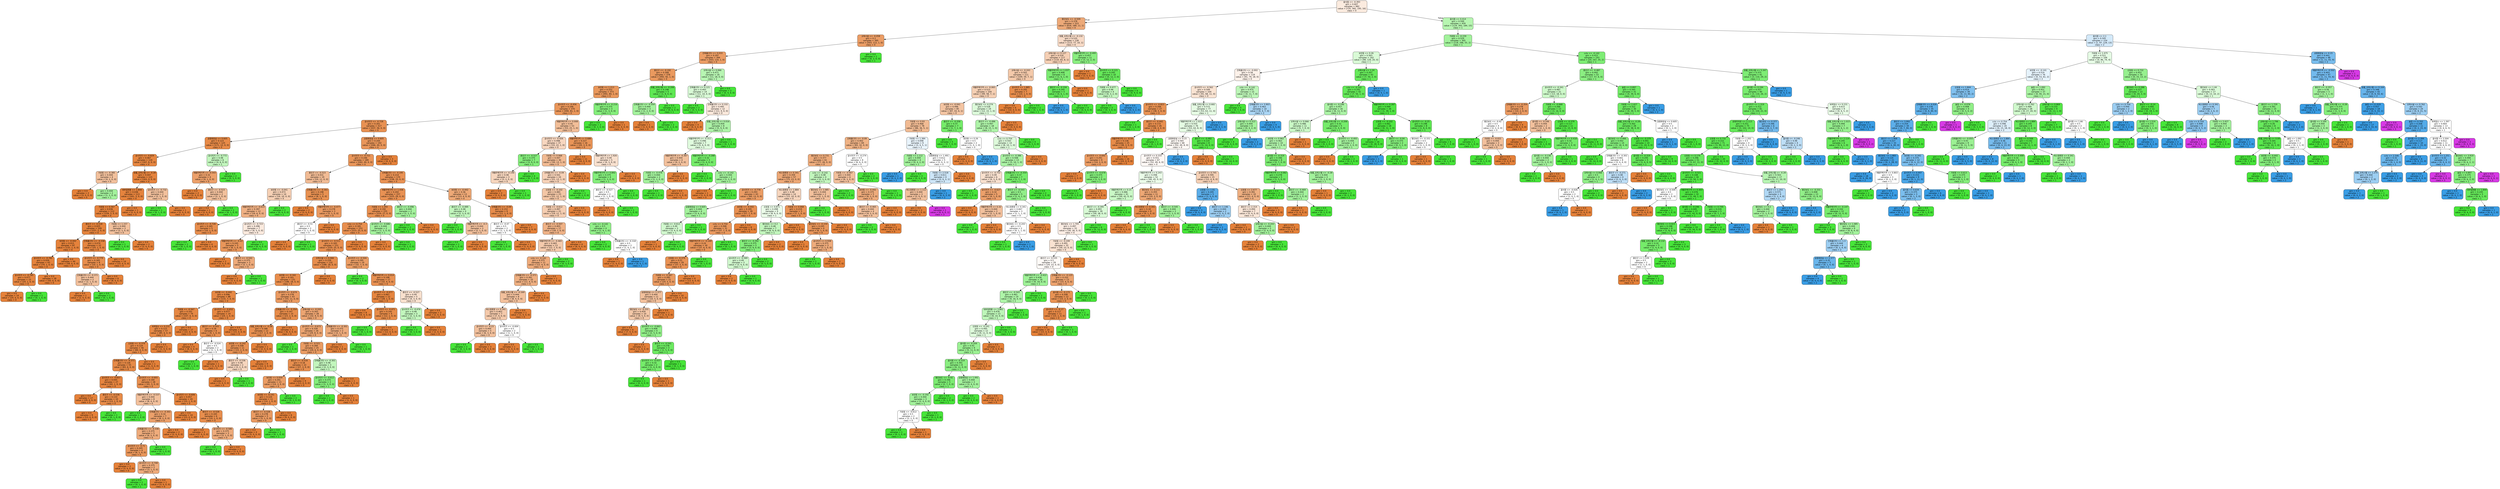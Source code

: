 digraph Tree {
node [shape=box, style="filled, rounded", color="black", fontname=helvetica] ;
edge [fontname=helvetica] ;
0 [label="음식점 <= -0.393\ngini = 0.607\nsamples = 982\nvalue = [735, 582, 195, 16]\nclass = 0", fillcolor="#fbebdf"] ;
1 [label="횡단보도 <= -0.509\ngini = 0.378\nsamples = 523\nvalue = [616, 189, 11, 1]\nclass = 0", fillcolor="#eda978"] ;
0 -> 1 [labeldistance=2.5, labelangle=45, headlabel="True"] ;
2 [label="교육시설 <= -0.058\ngini = 0.3\nsamples = 395\nvalue = [503, 112, 1, 0]\nclass = 0", fillcolor="#eb9d65"] ;
1 -> 2 ;
3 [label="건축물(35) <= 0.033\ngini = 0.297\nsamples = 394\nvalue = [503, 110, 1, 0]\nclass = 0", fillcolor="#eb9d65"] ;
2 -> 3 ;
4 [label="총인구 <= -0.192\ngini = 0.268\nsamples = 378\nvalue = [492, 92, 1, 0]\nclass = 0", fillcolor="#ea995e"] ;
3 -> 4 ;
5 [label="보안등 <= 1.213\ngini = 0.252\nsamples = 373\nvalue = [491, 84, 1, 0]\nclass = 0", fillcolor="#e9975b"] ;
4 -> 5 ;
6 [label="공시지가 <= -0.456\ngini = 0.246\nsamples = 370\nvalue = [490, 81, 1, 0]\nclass = 0", fillcolor="#e9965a"] ;
5 -> 6 ;
7 [label="공시지가 <= -0.728\ngini = 0.201\nsamples = 317\nvalue = [437, 56, 0, 0]\nclass = 0", fillcolor="#e89152"] ;
6 -> 7 ;
8 [label="공중화장실 <= 0.605\ngini = 0.123\nsamples = 125\nvalue = [171, 12, 0, 0]\nclass = 0", fillcolor="#e78a47"] ;
7 -> 8 ;
9 [label="공시지가 <= -0.829\ngini = 0.067\nsamples = 119\nvalue = [167, 6, 0, 0]\nclass = 0", fillcolor="#e68640"] ;
8 -> 9 ;
10 [label="가로등 <= -0.385\ngini = 0.444\nsamples = 4\nvalue = [4, 2, 0, 0]\nclass = 0", fillcolor="#f2c09c"] ;
9 -> 10 ;
11 [label="gini = 0.0\nsamples = 2\nvalue = [3, 0, 0, 0]\nclass = 0", fillcolor="#e58139"] ;
10 -> 11 ;
12 [label="gini = 0.444\nsamples = 2\nvalue = [1, 2, 0, 0]\nclass = 1", fillcolor="#a3f29c"] ;
10 -> 12 ;
13 [label="원룸_오피스텔 <= -0.28\ngini = 0.047\nsamples = 115\nvalue = [163, 4, 0, 0]\nclass = 0", fillcolor="#e6843e"] ;
9 -> 13 ;
14 [label="대부업현황 <= 1.844\ngini = 0.036\nsamples = 113\nvalue = [161, 3, 0, 0]\nclass = 0", fillcolor="#e5833d"] ;
13 -> 14 ;
15 [label="가로등 <= 0.567\ngini = 0.036\nsamples = 112\nvalue = [159, 3, 0, 0]\nclass = 0", fillcolor="#e5833d"] ;
14 -> 15 ;
16 [label="총인구 <= -0.518\ngini = 0.025\nsamples = 109\nvalue = [157, 2, 0, 0]\nclass = 0", fillcolor="#e5833c"] ;
15 -> 16 ;
17 [label="보안등 <= -0.442\ngini = 0.015\nsamples = 87\nvalue = [132, 1, 0, 0]\nclass = 0", fillcolor="#e5823b"] ;
16 -> 17 ;
18 [label="공시지가 <= -0.782\ngini = 0.026\nsamples = 43\nvalue = [74, 1, 0, 0]\nclass = 0", fillcolor="#e5833c"] ;
17 -> 18 ;
19 [label="공시지가 <= -0.785\ngini = 0.077\nsamples = 15\nvalue = [24, 1, 0, 0]\nclass = 0", fillcolor="#e68641"] ;
18 -> 19 ;
20 [label="gini = 0.0\nsamples = 14\nvalue = [24, 0, 0, 0]\nclass = 0", fillcolor="#e58139"] ;
19 -> 20 ;
21 [label="gini = 0.0\nsamples = 1\nvalue = [0, 1, 0, 0]\nclass = 1", fillcolor="#47e539"] ;
19 -> 21 ;
22 [label="gini = 0.0\nsamples = 28\nvalue = [50, 0, 0, 0]\nclass = 0", fillcolor="#e58139"] ;
18 -> 22 ;
23 [label="gini = 0.0\nsamples = 44\nvalue = [58, 0, 0, 0]\nclass = 0", fillcolor="#e58139"] ;
17 -> 23 ;
24 [label="건축물(35) <= -0.336\ngini = 0.074\nsamples = 22\nvalue = [25, 1, 0, 0]\nclass = 0", fillcolor="#e68641"] ;
16 -> 24 ;
25 [label="공시지가 <= -0.779\ngini = 0.165\nsamples = 8\nvalue = [10, 1, 0, 0]\nclass = 0", fillcolor="#e88e4d"] ;
24 -> 25 ;
26 [label="건축물(35) <= -0.371\ngini = 0.444\nsamples = 2\nvalue = [2, 1, 0, 0]\nclass = 0", fillcolor="#f2c09c"] ;
25 -> 26 ;
27 [label="gini = 0.0\nsamples = 1\nvalue = [2, 0, 0, 0]\nclass = 0", fillcolor="#e58139"] ;
26 -> 27 ;
28 [label="gini = 0.0\nsamples = 1\nvalue = [0, 1, 0, 0]\nclass = 1", fillcolor="#47e539"] ;
26 -> 28 ;
29 [label="gini = 0.0\nsamples = 6\nvalue = [8, 0, 0, 0]\nclass = 0", fillcolor="#e58139"] ;
25 -> 29 ;
30 [label="gini = 0.0\nsamples = 14\nvalue = [15, 0, 0, 0]\nclass = 0", fillcolor="#e58139"] ;
24 -> 30 ;
31 [label="가로등 <= 1.157\ngini = 0.444\nsamples = 3\nvalue = [2, 1, 0, 0]\nclass = 0", fillcolor="#f2c09c"] ;
15 -> 31 ;
32 [label="gini = 0.0\nsamples = 1\nvalue = [0, 1, 0, 0]\nclass = 1", fillcolor="#47e539"] ;
31 -> 32 ;
33 [label="gini = 0.0\nsamples = 2\nvalue = [2, 0, 0, 0]\nclass = 0", fillcolor="#e58139"] ;
31 -> 33 ;
34 [label="gini = 0.0\nsamples = 1\nvalue = [2, 0, 0, 0]\nclass = 0", fillcolor="#e58139"] ;
14 -> 34 ;
35 [label="공시지가 <= -0.732\ngini = 0.444\nsamples = 2\nvalue = [2, 1, 0, 0]\nclass = 0", fillcolor="#f2c09c"] ;
13 -> 35 ;
36 [label="gini = 0.0\nsamples = 1\nvalue = [0, 1, 0, 0]\nclass = 1", fillcolor="#47e539"] ;
35 -> 36 ;
37 [label="gini = 0.0\nsamples = 1\nvalue = [2, 0, 0, 0]\nclass = 0", fillcolor="#e58139"] ;
35 -> 37 ;
38 [label="공시지가 <= -0.772\ngini = 0.48\nsamples = 6\nvalue = [4, 6, 0, 0]\nclass = 1", fillcolor="#c2f6bd"] ;
8 -> 38 ;
39 [label="개별주택가격 <= -0.543\ngini = 0.32\nsamples = 4\nvalue = [4, 1, 0, 0]\nclass = 0", fillcolor="#eca06a"] ;
38 -> 39 ;
40 [label="gini = 0.0\nsamples = 2\nvalue = [2, 0, 0, 0]\nclass = 0", fillcolor="#e58139"] ;
39 -> 40 ;
41 [label="총인구 <= -0.523\ngini = 0.444\nsamples = 2\nvalue = [2, 1, 0, 0]\nclass = 0", fillcolor="#f2c09c"] ;
39 -> 41 ;
42 [label="gini = 0.0\nsamples = 1\nvalue = [2, 0, 0, 0]\nclass = 0", fillcolor="#e58139"] ;
41 -> 42 ;
43 [label="gini = 0.0\nsamples = 1\nvalue = [0, 1, 0, 0]\nclass = 1", fillcolor="#47e539"] ;
41 -> 43 ;
44 [label="gini = 0.0\nsamples = 2\nvalue = [0, 5, 0, 0]\nclass = 1", fillcolor="#47e539"] ;
38 -> 44 ;
45 [label="공중화장실 <= 0.605\ngini = 0.244\nsamples = 192\nvalue = [266, 44, 0, 0]\nclass = 0", fillcolor="#e9965a"] ;
7 -> 45 ;
46 [label="공시지가 <= -0.721\ngini = 0.246\nsamples = 189\nvalue = [262, 44, 0, 0]\nclass = 0", fillcolor="#e9965a"] ;
45 -> 46 ;
47 [label="총인구 <= -0.523\ngini = 0.431\nsamples = 19\nvalue = [24, 11, 0, 0]\nclass = 0", fillcolor="#f1bb94"] ;
46 -> 47 ;
48 [label="보안등 <= -0.041\ngini = 0.473\nsamples = 14\nvalue = [16, 10, 0, 0]\nclass = 0", fillcolor="#f5d0b5"] ;
47 -> 48 ;
49 [label="개별주택가격 <= -0.615\ngini = 0.397\nsamples = 12\nvalue = [16, 6, 0, 0]\nclass = 0", fillcolor="#efb083"] ;
48 -> 49 ;
50 [label="공시지가 <= -0.728\ngini = 0.165\nsamples = 5\nvalue = [10, 1, 0, 0]\nclass = 0", fillcolor="#e88e4d"] ;
49 -> 50 ;
51 [label="gini = 0.0\nsamples = 1\nvalue = [0, 1, 0, 0]\nclass = 1", fillcolor="#47e539"] ;
50 -> 51 ;
52 [label="gini = 0.0\nsamples = 4\nvalue = [10, 0, 0, 0]\nclass = 0", fillcolor="#e58139"] ;
50 -> 52 ;
53 [label="공시지가 <= -0.723\ngini = 0.496\nsamples = 7\nvalue = [6, 5, 0, 0]\nclass = 0", fillcolor="#fbeade"] ;
49 -> 53 ;
54 [label="개별주택가격 <= -0.43\ngini = 0.245\nsamples = 5\nvalue = [6, 1, 0, 0]\nclass = 0", fillcolor="#e9965a"] ;
53 -> 54 ;
55 [label="gini = 0.0\nsamples = 2\nvalue = [3, 0, 0, 0]\nclass = 0", fillcolor="#e58139"] ;
54 -> 55 ;
56 [label="총인구 <= -0.542\ngini = 0.375\nsamples = 3\nvalue = [3, 1, 0, 0]\nclass = 0", fillcolor="#eeab7b"] ;
54 -> 56 ;
57 [label="gini = 0.0\nsamples = 2\nvalue = [3, 0, 0, 0]\nclass = 0", fillcolor="#e58139"] ;
56 -> 57 ;
58 [label="gini = 0.0\nsamples = 1\nvalue = [0, 1, 0, 0]\nclass = 1", fillcolor="#47e539"] ;
56 -> 58 ;
59 [label="gini = 0.0\nsamples = 2\nvalue = [0, 4, 0, 0]\nclass = 1", fillcolor="#47e539"] ;
53 -> 59 ;
60 [label="gini = 0.0\nsamples = 2\nvalue = [0, 4, 0, 0]\nclass = 1", fillcolor="#47e539"] ;
48 -> 60 ;
61 [label="건축물(35) <= -0.301\ngini = 0.198\nsamples = 5\nvalue = [8, 1, 0, 0]\nclass = 0", fillcolor="#e89152"] ;
47 -> 61 ;
62 [label="gini = 0.0\nsamples = 2\nvalue = [3, 0, 0, 0]\nclass = 0", fillcolor="#e58139"] ;
61 -> 62 ;
63 [label="개별주택가격 <= -0.477\ngini = 0.278\nsamples = 3\nvalue = [5, 1, 0, 0]\nclass = 0", fillcolor="#ea9a61"] ;
61 -> 63 ;
64 [label="총인구 <= -0.51\ngini = 0.5\nsamples = 2\nvalue = [1, 1, 0, 0]\nclass = 0", fillcolor="#ffffff"] ;
63 -> 64 ;
65 [label="gini = 0.0\nsamples = 1\nvalue = [1, 0, 0, 0]\nclass = 0", fillcolor="#e58139"] ;
64 -> 65 ;
66 [label="gini = 0.0\nsamples = 1\nvalue = [0, 1, 0, 0]\nclass = 1", fillcolor="#47e539"] ;
64 -> 66 ;
67 [label="gini = 0.0\nsamples = 1\nvalue = [4, 0, 0, 0]\nclass = 0", fillcolor="#e58139"] ;
63 -> 67 ;
68 [label="건축물(35) <= -0.195\ngini = 0.214\nsamples = 170\nvalue = [238, 33, 0, 0]\nclass = 0", fillcolor="#e99254"] ;
46 -> 68 ;
69 [label="개별주택가격 <= 1.436\ngini = 0.202\nsamples = 157\nvalue = [225, 29, 0, 0]\nclass = 0", fillcolor="#e89153"] ;
68 -> 69 ;
70 [label="가로등 <= 1.293\ngini = 0.192\nsamples = 155\nvalue = [224, 27, 0, 0]\nclass = 0", fillcolor="#e89051"] ;
69 -> 70 ;
71 [label="cctv <= 0.754\ngini = 0.181\nsamples = 153\nvalue = [223, 25, 0, 0]\nclass = 0", fillcolor="#e88f4f"] ;
70 -> 71 ;
72 [label="공시지가 <= -0.511\ngini = 0.183\nsamples = 151\nvalue = [220, 25, 0, 0]\nclass = 0", fillcolor="#e88f50"] ;
71 -> 72 ;
73 [label="오락시설 <= 0.066\ngini = 0.159\nsamples = 132\nvalue = [188, 18, 0, 0]\nclass = 0", fillcolor="#e78d4c"] ;
72 -> 73 ;
74 [label="보안등 <= -0.342\ngini = 0.161\nsamples = 131\nvalue = [186, 18, 0, 0]\nclass = 0", fillcolor="#e88d4c"] ;
73 -> 74 ;
75 [label="보안등 <= -0.442\ngini = 0.096\nsamples = 88\nvalue = [131, 7, 0, 0]\nclass = 0", fillcolor="#e68844"] ;
74 -> 75 ;
76 [label="가로등 <= -0.567\ngini = 0.101\nsamples = 74\nvalue = [107, 6, 0, 0]\nclass = 0", fillcolor="#e68844"] ;
75 -> 76 ;
77 [label="숙박업소 <= 0.231\ngini = 0.123\nsamples = 57\nvalue = [85, 6, 0, 0]\nclass = 0", fillcolor="#e78a47"] ;
76 -> 77 ;
78 [label="신호등 <= -0.379\ngini = 0.124\nsamples = 56\nvalue = [84, 6, 0, 0]\nclass = 0", fillcolor="#e78a47"] ;
77 -> 78 ;
79 [label="건축물(35) <= -0.371\ngini = 0.126\nsamples = 55\nvalue = [83, 6, 0, 0]\nclass = 0", fillcolor="#e78a47"] ;
78 -> 79 ;
80 [label="공시지가 <= -0.657\ngini = 0.045\nsamples = 27\nvalue = [42, 1, 0, 0]\nclass = 0", fillcolor="#e6843e"] ;
79 -> 80 ;
81 [label="gini = 0.0\nsamples = 17\nvalue = [29, 0, 0, 0]\nclass = 0", fillcolor="#e58139"] ;
80 -> 81 ;
82 [label="총인구 <= -0.536\ngini = 0.133\nsamples = 10\nvalue = [13, 1, 0, 0]\nclass = 0", fillcolor="#e78b48"] ;
80 -> 82 ;
83 [label="gini = 0.0\nsamples = 9\nvalue = [13, 0, 0, 0]\nclass = 0", fillcolor="#e58139"] ;
82 -> 83 ;
84 [label="gini = 0.0\nsamples = 1\nvalue = [0, 1, 0, 0]\nclass = 1", fillcolor="#47e539"] ;
82 -> 84 ;
85 [label="공시지가 <= -0.693\ngini = 0.194\nsamples = 28\nvalue = [41, 5, 0, 0]\nclass = 0", fillcolor="#e89051"] ;
79 -> 85 ;
86 [label="개별주택가격 <= -0.537\ngini = 0.444\nsamples = 8\nvalue = [8, 4, 0, 0]\nclass = 0", fillcolor="#f2c09c"] ;
85 -> 86 ;
87 [label="gini = 0.0\nsamples = 1\nvalue = [0, 2, 0, 0]\nclass = 1", fillcolor="#47e539"] ;
86 -> 87 ;
88 [label="건축물(35) <= -0.301\ngini = 0.32\nsamples = 7\nvalue = [8, 2, 0, 0]\nclass = 0", fillcolor="#eca06a"] ;
86 -> 88 ;
89 [label="건축물(35) <= -0.336\ngini = 0.375\nsamples = 5\nvalue = [6, 2, 0, 0]\nclass = 0", fillcolor="#eeab7b"] ;
88 -> 89 ;
90 [label="공시지가 <= -0.71\ngini = 0.245\nsamples = 4\nvalue = [6, 1, 0, 0]\nclass = 0", fillcolor="#e9965a"] ;
89 -> 90 ;
91 [label="gini = 0.0\nsamples = 2\nvalue = [3, 0, 0, 0]\nclass = 0", fillcolor="#e58139"] ;
90 -> 91 ;
92 [label="공시지가 <= -0.708\ngini = 0.375\nsamples = 2\nvalue = [3, 1, 0, 0]\nclass = 0", fillcolor="#eeab7b"] ;
90 -> 92 ;
93 [label="gini = 0.0\nsamples = 1\nvalue = [0, 1, 0, 0]\nclass = 1", fillcolor="#47e539"] ;
92 -> 93 ;
94 [label="gini = 0.0\nsamples = 1\nvalue = [3, 0, 0, 0]\nclass = 0", fillcolor="#e58139"] ;
92 -> 94 ;
95 [label="gini = 0.0\nsamples = 1\nvalue = [0, 1, 0, 0]\nclass = 1", fillcolor="#47e539"] ;
89 -> 95 ;
96 [label="gini = 0.0\nsamples = 2\nvalue = [2, 0, 0, 0]\nclass = 0", fillcolor="#e58139"] ;
88 -> 96 ;
97 [label="공시지가 <= -0.606\ngini = 0.057\nsamples = 20\nvalue = [33, 1, 0, 0]\nclass = 0", fillcolor="#e6853f"] ;
85 -> 97 ;
98 [label="gini = 0.0\nsamples = 14\nvalue = [23, 0, 0, 0]\nclass = 0", fillcolor="#e58139"] ;
97 -> 98 ;
99 [label="총인구 <= -0.528\ngini = 0.165\nsamples = 6\nvalue = [10, 1, 0, 0]\nclass = 0", fillcolor="#e88e4d"] ;
97 -> 99 ;
100 [label="gini = 0.0\nsamples = 3\nvalue = [7, 0, 0, 0]\nclass = 0", fillcolor="#e58139"] ;
99 -> 100 ;
101 [label="공시지가 <= -0.586\ngini = 0.375\nsamples = 3\nvalue = [3, 1, 0, 0]\nclass = 0", fillcolor="#eeab7b"] ;
99 -> 101 ;
102 [label="gini = 0.0\nsamples = 1\nvalue = [0, 1, 0, 0]\nclass = 1", fillcolor="#47e539"] ;
101 -> 102 ;
103 [label="gini = 0.0\nsamples = 2\nvalue = [3, 0, 0, 0]\nclass = 0", fillcolor="#e58139"] ;
101 -> 103 ;
104 [label="gini = 0.0\nsamples = 1\nvalue = [1, 0, 0, 0]\nclass = 0", fillcolor="#e58139"] ;
78 -> 104 ;
105 [label="gini = 0.0\nsamples = 1\nvalue = [1, 0, 0, 0]\nclass = 0", fillcolor="#e58139"] ;
77 -> 105 ;
106 [label="gini = 0.0\nsamples = 17\nvalue = [22, 0, 0, 0]\nclass = 0", fillcolor="#e58139"] ;
76 -> 106 ;
107 [label="공시지가 <= -0.652\ngini = 0.077\nsamples = 14\nvalue = [24, 1, 0, 0]\nclass = 0", fillcolor="#e68641"] ;
75 -> 107 ;
108 [label="총인구 <= -0.543\ngini = 0.18\nsamples = 6\nvalue = [9, 1, 0, 0]\nclass = 0", fillcolor="#e88f4f"] ;
107 -> 108 ;
109 [label="gini = 0.0\nsamples = 4\nvalue = [8, 0, 0, 0]\nclass = 0", fillcolor="#e58139"] ;
108 -> 109 ;
110 [label="총인구 <= -0.524\ngini = 0.5\nsamples = 2\nvalue = [1, 1, 0, 0]\nclass = 0", fillcolor="#ffffff"] ;
108 -> 110 ;
111 [label="gini = 0.0\nsamples = 1\nvalue = [0, 1, 0, 0]\nclass = 1", fillcolor="#47e539"] ;
110 -> 111 ;
112 [label="gini = 0.0\nsamples = 1\nvalue = [1, 0, 0, 0]\nclass = 0", fillcolor="#e58139"] ;
110 -> 112 ;
113 [label="gini = 0.0\nsamples = 8\nvalue = [15, 0, 0, 0]\nclass = 0", fillcolor="#e58139"] ;
107 -> 113 ;
114 [label="공시지가 <= -0.674\ngini = 0.278\nsamples = 43\nvalue = [55, 11, 0, 0]\nclass = 0", fillcolor="#ea9a61"] ;
74 -> 114 ;
115 [label="건축물(35) <= -0.354\ngini = 0.147\nsamples = 15\nvalue = [23, 2, 0, 0]\nclass = 0", fillcolor="#e78c4a"] ;
114 -> 115 ;
116 [label="원룸_오피스텔 <= -0.28\ngini = 0.188\nsamples = 12\nvalue = [17, 2, 0, 0]\nclass = 0", fillcolor="#e89050"] ;
115 -> 116 ;
117 [label="보안등 <= -0.242\ngini = 0.208\nsamples = 11\nvalue = [15, 2, 0, 0]\nclass = 0", fillcolor="#e89253"] ;
116 -> 117 ;
118 [label="총인구 <= -0.536\ngini = 0.48\nsamples = 2\nvalue = [3, 2, 0, 0]\nclass = 0", fillcolor="#f6d5bd"] ;
117 -> 118 ;
119 [label="gini = 0.0\nsamples = 1\nvalue = [3, 0, 0, 0]\nclass = 0", fillcolor="#e58139"] ;
118 -> 119 ;
120 [label="gini = 0.0\nsamples = 1\nvalue = [0, 2, 0, 0]\nclass = 1", fillcolor="#47e539"] ;
118 -> 120 ;
121 [label="gini = 0.0\nsamples = 9\nvalue = [12, 0, 0, 0]\nclass = 0", fillcolor="#e58139"] ;
117 -> 121 ;
122 [label="gini = 0.0\nsamples = 1\nvalue = [2, 0, 0, 0]\nclass = 0", fillcolor="#e58139"] ;
116 -> 122 ;
123 [label="gini = 0.0\nsamples = 3\nvalue = [6, 0, 0, 0]\nclass = 0", fillcolor="#e58139"] ;
115 -> 123 ;
124 [label="교육시설 <= -0.243\ngini = 0.343\nsamples = 28\nvalue = [32, 9, 0, 0]\nclass = 0", fillcolor="#eca471"] ;
114 -> 124 ;
125 [label="공시지가 <= -0.673\ngini = 0.339\nsamples = 26\nvalue = [29, 8, 0, 0]\nclass = 0", fillcolor="#eca470"] ;
124 -> 125 ;
126 [label="gini = 0.0\nsamples = 1\nvalue = [0, 2, 0, 0]\nclass = 1", fillcolor="#47e539"] ;
125 -> 126 ;
127 [label="가로등 <= -0.521\ngini = 0.284\nsamples = 25\nvalue = [29, 6, 0, 0]\nclass = 0", fillcolor="#ea9b62"] ;
125 -> 127 ;
128 [label="총인구 <= -0.516\ngini = 0.18\nsamples = 22\nvalue = [27, 3, 0, 0]\nclass = 0", fillcolor="#e88f4f"] ;
127 -> 128 ;
129 [label="보안등 <= 0.059\ngini = 0.291\nsamples = 13\nvalue = [14, 3, 0, 0]\nclass = 0", fillcolor="#eb9c63"] ;
128 -> 129 ;
130 [label="보안등 <= -0.141\ngini = 0.124\nsamples = 11\nvalue = [14, 1, 0, 0]\nclass = 0", fillcolor="#e78a47"] ;
129 -> 130 ;
131 [label="총인구 <= -0.528\ngini = 0.278\nsamples = 5\nvalue = [5, 1, 0, 0]\nclass = 0", fillcolor="#ea9a61"] ;
130 -> 131 ;
132 [label="gini = 0.0\nsamples = 4\nvalue = [5, 0, 0, 0]\nclass = 0", fillcolor="#e58139"] ;
131 -> 132 ;
133 [label="gini = 0.0\nsamples = 1\nvalue = [0, 1, 0, 0]\nclass = 1", fillcolor="#47e539"] ;
131 -> 133 ;
134 [label="gini = 0.0\nsamples = 6\nvalue = [9, 0, 0, 0]\nclass = 0", fillcolor="#e58139"] ;
130 -> 134 ;
135 [label="gini = 0.0\nsamples = 2\nvalue = [0, 2, 0, 0]\nclass = 1", fillcolor="#47e539"] ;
129 -> 135 ;
136 [label="gini = 0.0\nsamples = 9\nvalue = [13, 0, 0, 0]\nclass = 0", fillcolor="#e58139"] ;
128 -> 136 ;
137 [label="건축물(35) <= -0.301\ngini = 0.48\nsamples = 3\nvalue = [2, 3, 0, 0]\nclass = 1", fillcolor="#c2f6bd"] ;
127 -> 137 ;
138 [label="공시지가 <= -0.612\ngini = 0.375\nsamples = 2\nvalue = [1, 3, 0, 0]\nclass = 1", fillcolor="#84ee7b"] ;
137 -> 138 ;
139 [label="gini = 0.0\nsamples = 1\nvalue = [0, 3, 0, 0]\nclass = 1", fillcolor="#47e539"] ;
138 -> 139 ;
140 [label="gini = 0.0\nsamples = 1\nvalue = [1, 0, 0, 0]\nclass = 0", fillcolor="#e58139"] ;
138 -> 140 ;
141 [label="gini = 0.0\nsamples = 1\nvalue = [1, 0, 0, 0]\nclass = 0", fillcolor="#e58139"] ;
137 -> 141 ;
142 [label="건축물(35) <= -0.301\ngini = 0.375\nsamples = 2\nvalue = [3, 1, 0, 0]\nclass = 0", fillcolor="#eeab7b"] ;
124 -> 142 ;
143 [label="gini = 0.0\nsamples = 1\nvalue = [3, 0, 0, 0]\nclass = 0", fillcolor="#e58139"] ;
142 -> 143 ;
144 [label="gini = 0.0\nsamples = 1\nvalue = [0, 1, 0, 0]\nclass = 1", fillcolor="#47e539"] ;
142 -> 144 ;
145 [label="gini = 0.0\nsamples = 1\nvalue = [2, 0, 0, 0]\nclass = 0", fillcolor="#e58139"] ;
73 -> 145 ;
146 [label="공시지가 <= -0.504\ngini = 0.295\nsamples = 19\nvalue = [32, 7, 0, 0]\nclass = 0", fillcolor="#eb9d64"] ;
72 -> 146 ;
147 [label="gini = 0.0\nsamples = 2\nvalue = [0, 3, 0, 0]\nclass = 1", fillcolor="#47e539"] ;
146 -> 147 ;
148 [label="개별주택가격 <= 0.014\ngini = 0.198\nsamples = 17\nvalue = [32, 4, 0, 0]\nclass = 0", fillcolor="#e89152"] ;
146 -> 148 ;
149 [label="공시지가 <= -0.477\ngini = 0.067\nsamples = 12\nvalue = [28, 1, 0, 0]\nclass = 0", fillcolor="#e68640"] ;
148 -> 149 ;
150 [label="gini = 0.0\nsamples = 8\nvalue = [16, 0, 0, 0]\nclass = 0", fillcolor="#e58139"] ;
149 -> 150 ;
151 [label="공시지가 <= -0.471\ngini = 0.142\nsamples = 4\nvalue = [12, 1, 0, 0]\nclass = 0", fillcolor="#e78c49"] ;
149 -> 151 ;
152 [label="gini = 0.0\nsamples = 1\nvalue = [0, 1, 0, 0]\nclass = 1", fillcolor="#47e539"] ;
151 -> 152 ;
153 [label="gini = 0.0\nsamples = 3\nvalue = [12, 0, 0, 0]\nclass = 0", fillcolor="#e58139"] ;
151 -> 153 ;
154 [label="총인구 <= -0.527\ngini = 0.49\nsamples = 5\nvalue = [4, 3, 0, 0]\nclass = 0", fillcolor="#f8e0ce"] ;
148 -> 154 ;
155 [label="공시지가 <= -0.476\ngini = 0.48\nsamples = 3\nvalue = [2, 3, 0, 0]\nclass = 1", fillcolor="#c2f6bd"] ;
154 -> 155 ;
156 [label="gini = 0.0\nsamples = 2\nvalue = [0, 3, 0, 0]\nclass = 1", fillcolor="#47e539"] ;
155 -> 156 ;
157 [label="gini = 0.0\nsamples = 1\nvalue = [2, 0, 0, 0]\nclass = 0", fillcolor="#e58139"] ;
155 -> 157 ;
158 [label="gini = 0.0\nsamples = 2\nvalue = [2, 0, 0, 0]\nclass = 0", fillcolor="#e58139"] ;
154 -> 158 ;
159 [label="gini = 0.0\nsamples = 2\nvalue = [3, 0, 0, 0]\nclass = 0", fillcolor="#e58139"] ;
71 -> 159 ;
160 [label="공시지가 <= -0.686\ngini = 0.444\nsamples = 2\nvalue = [1, 2, 0, 0]\nclass = 1", fillcolor="#a3f29c"] ;
70 -> 160 ;
161 [label="gini = 0.0\nsamples = 1\nvalue = [1, 0, 0, 0]\nclass = 0", fillcolor="#e58139"] ;
160 -> 161 ;
162 [label="gini = 0.0\nsamples = 1\nvalue = [0, 2, 0, 0]\nclass = 1", fillcolor="#47e539"] ;
160 -> 162 ;
163 [label="총인구 <= -0.496\ngini = 0.444\nsamples = 2\nvalue = [1, 2, 0, 0]\nclass = 1", fillcolor="#a3f29c"] ;
69 -> 163 ;
164 [label="gini = 0.0\nsamples = 1\nvalue = [0, 2, 0, 0]\nclass = 1", fillcolor="#47e539"] ;
163 -> 164 ;
165 [label="gini = 0.0\nsamples = 1\nvalue = [1, 0, 0, 0]\nclass = 0", fillcolor="#e58139"] ;
163 -> 165 ;
166 [label="보안등 <= -0.442\ngini = 0.36\nsamples = 13\nvalue = [13, 4, 0, 0]\nclass = 0", fillcolor="#eda876"] ;
68 -> 166 ;
167 [label="총인구 <= -0.489\ngini = 0.48\nsamples = 4\nvalue = [2, 3, 0, 0]\nclass = 1", fillcolor="#c2f6bd"] ;
166 -> 167 ;
168 [label="gini = 0.0\nsamples = 1\nvalue = [0, 2, 0, 0]\nclass = 1", fillcolor="#47e539"] ;
167 -> 168 ;
169 [label="개별주택가격 <= -0.3\ngini = 0.444\nsamples = 3\nvalue = [2, 1, 0, 0]\nclass = 0", fillcolor="#f2c09c"] ;
167 -> 169 ;
170 [label="gini = 0.0\nsamples = 1\nvalue = [0, 1, 0, 0]\nclass = 1", fillcolor="#47e539"] ;
169 -> 170 ;
171 [label="gini = 0.0\nsamples = 2\nvalue = [2, 0, 0, 0]\nclass = 0", fillcolor="#e58139"] ;
169 -> 171 ;
172 [label="건축물(35) <= -0.09\ngini = 0.153\nsamples = 9\nvalue = [11, 1, 0, 0]\nclass = 0", fillcolor="#e78c4b"] ;
166 -> 172 ;
173 [label="총인구 <= -0.47\ngini = 0.5\nsamples = 2\nvalue = [1, 1, 0, 0]\nclass = 0", fillcolor="#ffffff"] ;
172 -> 173 ;
174 [label="gini = 0.0\nsamples = 1\nvalue = [0, 1, 0, 0]\nclass = 1", fillcolor="#47e539"] ;
173 -> 174 ;
175 [label="gini = 0.0\nsamples = 1\nvalue = [1, 0, 0, 0]\nclass = 0", fillcolor="#e58139"] ;
173 -> 175 ;
176 [label="gini = 0.0\nsamples = 7\nvalue = [10, 0, 0, 0]\nclass = 0", fillcolor="#e58139"] ;
172 -> 176 ;
177 [label="gini = 0.0\nsamples = 3\nvalue = [4, 0, 0, 0]\nclass = 0", fillcolor="#e58139"] ;
45 -> 177 ;
178 [label="개별주택가격 <= 0.008\ngini = 0.45\nsamples = 53\nvalue = [53, 25, 1, 0]\nclass = 0", fillcolor="#f2be98"] ;
6 -> 178 ;
179 [label="공시지가 <= -0.426\ngini = 0.498\nsamples = 37\nvalue = [33, 22, 1, 0]\nclass = 0", fillcolor="#f7d6bf"] ;
178 -> 179 ;
180 [label="총인구 <= -0.527\ngini = 0.375\nsamples = 7\nvalue = [3, 9, 0, 0]\nclass = 1", fillcolor="#84ee7b"] ;
179 -> 180 ;
181 [label="개별주택가격 <= -0.146\ngini = 0.48\nsamples = 3\nvalue = [3, 2, 0, 0]\nclass = 0", fillcolor="#f6d5bd"] ;
180 -> 181 ;
182 [label="gini = 0.0\nsamples = 2\nvalue = [3, 0, 0, 0]\nclass = 0", fillcolor="#e58139"] ;
181 -> 182 ;
183 [label="gini = 0.0\nsamples = 1\nvalue = [0, 2, 0, 0]\nclass = 1", fillcolor="#47e539"] ;
181 -> 183 ;
184 [label="gini = 0.0\nsamples = 4\nvalue = [0, 7, 0, 0]\nclass = 1", fillcolor="#47e539"] ;
180 -> 184 ;
185 [label="가로등 <= 0.068\ngini = 0.447\nsamples = 30\nvalue = [30, 13, 1, 0]\nclass = 0", fillcolor="#f1ba92"] ;
179 -> 185 ;
186 [label="건축물(35) <= -0.09\ngini = 0.501\nsamples = 24\nvalue = [21, 13, 1, 0]\nclass = 0", fillcolor="#f6d1b7"] ;
185 -> 186 ;
187 [label="신호등 <= -0.102\ngini = 0.483\nsamples = 23\nvalue = [21, 11, 1, 0]\nclass = 0", fillcolor="#f3c6a5"] ;
186 -> 187 ;
188 [label="가로등 <= -0.612\ngini = 0.497\nsamples = 21\nvalue = [19, 11, 1, 0]\nclass = 0", fillcolor="#f5cdb0"] ;
187 -> 188 ;
189 [label="총인구 <= -0.507\ngini = 0.403\nsamples = 17\nvalue = [18, 7, 0, 0]\nclass = 0", fillcolor="#efb286"] ;
188 -> 189 ;
190 [label="개별주택가격 <= -0.465\ngini = 0.465\nsamples = 13\nvalue = [12, 7, 0, 0]\nclass = 0", fillcolor="#f4caac"] ;
189 -> 190 ;
191 [label="cctv <= -0.142\ngini = 0.375\nsamples = 11\nvalue = [12, 4, 0, 0]\nclass = 0", fillcolor="#eeab7b"] ;
190 -> 191 ;
192 [label="건축물(35) <= -0.371\ngini = 0.391\nsamples = 10\nvalue = [11, 4, 0, 0]\nclass = 0", fillcolor="#eeaf81"] ;
191 -> 192 ;
193 [label="원룸_오피스텔 <= -0.169\ngini = 0.444\nsamples = 8\nvalue = [8, 4, 0, 0]\nclass = 0", fillcolor="#f2c09c"] ;
192 -> 193 ;
194 [label="버스정류장 <= 0.341\ngini = 0.463\nsamples = 7\nvalue = [7, 4, 0, 0]\nclass = 0", fillcolor="#f4c9aa"] ;
193 -> 194 ;
195 [label="공시지가 <= -0.23\ngini = 0.444\nsamples = 5\nvalue = [6, 3, 0, 0]\nclass = 0", fillcolor="#f2c09c"] ;
194 -> 195 ;
196 [label="gini = 0.0\nsamples = 2\nvalue = [0, 3, 0, 0]\nclass = 1", fillcolor="#47e539"] ;
195 -> 196 ;
197 [label="gini = 0.0\nsamples = 3\nvalue = [6, 0, 0, 0]\nclass = 0", fillcolor="#e58139"] ;
195 -> 197 ;
198 [label="공시지가 <= -0.004\ngini = 0.5\nsamples = 2\nvalue = [1, 1, 0, 0]\nclass = 0", fillcolor="#ffffff"] ;
194 -> 198 ;
199 [label="gini = 0.0\nsamples = 1\nvalue = [1, 0, 0, 0]\nclass = 0", fillcolor="#e58139"] ;
198 -> 199 ;
200 [label="gini = 0.0\nsamples = 1\nvalue = [0, 1, 0, 0]\nclass = 1", fillcolor="#47e539"] ;
198 -> 200 ;
201 [label="gini = 0.0\nsamples = 1\nvalue = [1, 0, 0, 0]\nclass = 0", fillcolor="#e58139"] ;
193 -> 201 ;
202 [label="gini = 0.0\nsamples = 2\nvalue = [3, 0, 0, 0]\nclass = 0", fillcolor="#e58139"] ;
192 -> 202 ;
203 [label="gini = 0.0\nsamples = 1\nvalue = [1, 0, 0, 0]\nclass = 0", fillcolor="#e58139"] ;
191 -> 203 ;
204 [label="gini = 0.0\nsamples = 2\nvalue = [0, 3, 0, 0]\nclass = 1", fillcolor="#47e539"] ;
190 -> 204 ;
205 [label="gini = 0.0\nsamples = 4\nvalue = [6, 0, 0, 0]\nclass = 0", fillcolor="#e58139"] ;
189 -> 205 ;
206 [label="cctv <= -0.142\ngini = 0.5\nsamples = 4\nvalue = [1, 4, 1, 0]\nclass = 1", fillcolor="#91ef88"] ;
188 -> 206 ;
207 [label="gini = 0.0\nsamples = 2\nvalue = [0, 4, 0, 0]\nclass = 1", fillcolor="#47e539"] ;
206 -> 207 ;
208 [label="건축물(35) <= -0.318\ngini = 0.5\nsamples = 2\nvalue = [1, 0, 1, 0]\nclass = 0", fillcolor="#ffffff"] ;
206 -> 208 ;
209 [label="gini = 0.0\nsamples = 1\nvalue = [1, 0, 0, 0]\nclass = 0", fillcolor="#e58139"] ;
208 -> 209 ;
210 [label="gini = 0.0\nsamples = 1\nvalue = [0, 0, 1, 0]\nclass = 2", fillcolor="#399de5"] ;
208 -> 210 ;
211 [label="gini = 0.0\nsamples = 2\nvalue = [2, 0, 0, 0]\nclass = 0", fillcolor="#e58139"] ;
187 -> 211 ;
212 [label="gini = 0.0\nsamples = 1\nvalue = [0, 2, 0, 0]\nclass = 1", fillcolor="#47e539"] ;
186 -> 212 ;
213 [label="gini = 0.0\nsamples = 6\nvalue = [9, 0, 0, 0]\nclass = 0", fillcolor="#e58139"] ;
185 -> 213 ;
214 [label="개별주택가격 <= 0.686\ngini = 0.227\nsamples = 16\nvalue = [20, 3, 0, 0]\nclass = 0", fillcolor="#e99457"] ;
178 -> 214 ;
215 [label="gini = 0.0\nsamples = 11\nvalue = [16, 0, 0, 0]\nclass = 0", fillcolor="#e58139"] ;
214 -> 215 ;
216 [label="개별주택가격 <= 1.926\ngini = 0.49\nsamples = 5\nvalue = [4, 3, 0, 0]\nclass = 0", fillcolor="#f8e0ce"] ;
214 -> 216 ;
217 [label="개별주택가격 <= 0.892\ngini = 0.375\nsamples = 4\nvalue = [1, 3, 0, 0]\nclass = 1", fillcolor="#84ee7b"] ;
216 -> 217 ;
218 [label="총인구 <= -0.527\ngini = 0.5\nsamples = 2\nvalue = [1, 1, 0, 0]\nclass = 0", fillcolor="#ffffff"] ;
217 -> 218 ;
219 [label="gini = 0.0\nsamples = 1\nvalue = [1, 0, 0, 0]\nclass = 0", fillcolor="#e58139"] ;
218 -> 219 ;
220 [label="gini = 0.0\nsamples = 1\nvalue = [0, 1, 0, 0]\nclass = 1", fillcolor="#47e539"] ;
218 -> 220 ;
221 [label="gini = 0.0\nsamples = 2\nvalue = [0, 2, 0, 0]\nclass = 1", fillcolor="#47e539"] ;
217 -> 221 ;
222 [label="gini = 0.0\nsamples = 1\nvalue = [3, 0, 0, 0]\nclass = 0", fillcolor="#e58139"] ;
216 -> 222 ;
223 [label="개별주택가격 <= -0.216\ngini = 0.375\nsamples = 3\nvalue = [1, 3, 0, 0]\nclass = 1", fillcolor="#84ee7b"] ;
5 -> 223 ;
224 [label="gini = 0.0\nsamples = 2\nvalue = [0, 3, 0, 0]\nclass = 1", fillcolor="#47e539"] ;
223 -> 224 ;
225 [label="gini = 0.0\nsamples = 1\nvalue = [1, 0, 0, 0]\nclass = 0", fillcolor="#e58139"] ;
223 -> 225 ;
226 [label="원룸_오피스텔 <= -0.206\ngini = 0.198\nsamples = 5\nvalue = [1, 8, 0, 0]\nclass = 1", fillcolor="#5ee852"] ;
4 -> 226 ;
227 [label="건축물(35) <= -0.354\ngini = 0.444\nsamples = 3\nvalue = [1, 2, 0, 0]\nclass = 1", fillcolor="#a3f29c"] ;
226 -> 227 ;
228 [label="gini = 0.0\nsamples = 1\nvalue = [1, 0, 0, 0]\nclass = 0", fillcolor="#e58139"] ;
227 -> 228 ;
229 [label="gini = 0.0\nsamples = 2\nvalue = [0, 2, 0, 0]\nclass = 1", fillcolor="#47e539"] ;
227 -> 229 ;
230 [label="gini = 0.0\nsamples = 2\nvalue = [0, 6, 0, 0]\nclass = 1", fillcolor="#47e539"] ;
226 -> 230 ;
231 [label="오락시설 <= 0.066\ngini = 0.471\nsamples = 16\nvalue = [11, 18, 0, 0]\nclass = 1", fillcolor="#b7f5b2"] ;
3 -> 231 ;
232 [label="건축물(35) <= 0.121\ngini = 0.493\nsamples = 14\nvalue = [11, 14, 0, 0]\nclass = 1", fillcolor="#d8f9d5"] ;
231 -> 232 ;
233 [label="gini = 0.0\nsamples = 2\nvalue = [0, 5, 0, 0]\nclass = 1", fillcolor="#47e539"] ;
232 -> 233 ;
234 [label="건축물(35) <= 0.332\ngini = 0.495\nsamples = 12\nvalue = [11, 9, 0, 0]\nclass = 0", fillcolor="#fae8db"] ;
232 -> 234 ;
235 [label="gini = 0.0\nsamples = 4\nvalue = [6, 0, 0, 0]\nclass = 0", fillcolor="#e58139"] ;
234 -> 235 ;
236 [label="원룸_오피스텔 <= 0.016\ngini = 0.459\nsamples = 8\nvalue = [5, 9, 0, 0]\nclass = 1", fillcolor="#adf3a7"] ;
234 -> 236 ;
237 [label="개별주택가격 <= -0.311\ngini = 0.496\nsamples = 7\nvalue = [5, 6, 0, 0]\nclass = 1", fillcolor="#e0fbde"] ;
236 -> 237 ;
238 [label="개별주택가격 <= -0.367\ngini = 0.444\nsamples = 4\nvalue = [4, 2, 0, 0]\nclass = 0", fillcolor="#f2c09c"] ;
237 -> 238 ;
239 [label="가로등 <= -0.476\ngini = 0.444\nsamples = 2\nvalue = [1, 2, 0, 0]\nclass = 1", fillcolor="#a3f29c"] ;
238 -> 239 ;
240 [label="gini = 0.0\nsamples = 1\nvalue = [0, 2, 0, 0]\nclass = 1", fillcolor="#47e539"] ;
239 -> 240 ;
241 [label="gini = 0.0\nsamples = 1\nvalue = [1, 0, 0, 0]\nclass = 0", fillcolor="#e58139"] ;
239 -> 241 ;
242 [label="gini = 0.0\nsamples = 2\nvalue = [3, 0, 0, 0]\nclass = 0", fillcolor="#e58139"] ;
238 -> 242 ;
243 [label="개별주택가격 <= -0.288\ngini = 0.32\nsamples = 3\nvalue = [1, 4, 0, 0]\nclass = 1", fillcolor="#75ec6a"] ;
237 -> 243 ;
244 [label="gini = 0.0\nsamples = 1\nvalue = [0, 2, 0, 0]\nclass = 1", fillcolor="#47e539"] ;
243 -> 244 ;
245 [label="cctv <= -0.142\ngini = 0.444\nsamples = 2\nvalue = [1, 2, 0, 0]\nclass = 1", fillcolor="#a3f29c"] ;
243 -> 245 ;
246 [label="gini = 0.0\nsamples = 1\nvalue = [1, 0, 0, 0]\nclass = 0", fillcolor="#e58139"] ;
245 -> 246 ;
247 [label="gini = 0.0\nsamples = 1\nvalue = [0, 2, 0, 0]\nclass = 1", fillcolor="#47e539"] ;
245 -> 247 ;
248 [label="gini = 0.0\nsamples = 1\nvalue = [0, 3, 0, 0]\nclass = 1", fillcolor="#47e539"] ;
236 -> 248 ;
249 [label="gini = 0.0\nsamples = 2\nvalue = [0, 4, 0, 0]\nclass = 1", fillcolor="#47e539"] ;
231 -> 249 ;
250 [label="gini = 0.0\nsamples = 1\nvalue = [0, 2, 0, 0]\nclass = 1", fillcolor="#47e539"] ;
2 -> 250 ;
251 [label="원룸_오피스텔 <= -0.132\ngini = 0.535\nsamples = 128\nvalue = [113, 77, 10, 1]\nclass = 0", fillcolor="#f7dac6"] ;
1 -> 251 ;
252 [label="교육시설 <= 0.127\ngini = 0.516\nsamples = 117\nvalue = [110, 65, 8, 1]\nclass = 0", fillcolor="#f5cfb4"] ;
251 -> 252 ;
253 [label="교육시설 <= -0.243\ngini = 0.502\nsamples = 111\nvalue = [109, 59, 7, 1]\nclass = 0", fillcolor="#f4c9aa"] ;
252 -> 253 ;
254 [label="개별주택가격 <= -0.065\ngini = 0.515\nsamples = 104\nvalue = [99, 58, 7, 1]\nclass = 0", fillcolor="#f5cfb3"] ;
253 -> 254 ;
255 [label="보안등 <= -0.041\ngini = 0.496\nsamples = 85\nvalue = [87, 43, 6, 1]\nclass = 0", fillcolor="#f3c4a2"] ;
254 -> 255 ;
256 [label="가로등 <= 0.93\ngini = 0.468\nsamples = 78\nvalue = [86, 36, 5, 1]\nclass = 0", fillcolor="#f1bb93"] ;
255 -> 256 ;
257 [label="건축물(35) <= -0.09\ngini = 0.402\nsamples = 69\nvalue = [83, 32, 0, 0]\nclass = 0", fillcolor="#efb285"] ;
256 -> 257 ;
258 [label="횡단보도 <= 0.731\ngini = 0.377\nsamples = 61\nvalue = [77, 26, 0, 0]\nclass = 0", fillcolor="#eeac7c"] ;
257 -> 258 ;
259 [label="버스정류장 <= 0.341\ngini = 0.359\nsamples = 57\nvalue = [75, 23, 0, 0]\nclass = 0", fillcolor="#eda876"] ;
258 -> 259 ;
260 [label="공시지가 <= -0.778\ngini = 0.293\nsamples = 43\nvalue = [60, 13, 0, 0]\nclass = 0", fillcolor="#eb9c64"] ;
259 -> 260 ;
261 [label="공중화장실 <= 0.605\ngini = 0.444\nsamples = 4\nvalue = [3, 6, 0, 0]\nclass = 1", fillcolor="#a3f29c"] ;
260 -> 261 ;
262 [label="가로등 <= -0.612\ngini = 0.49\nsamples = 3\nvalue = [3, 4, 0, 0]\nclass = 1", fillcolor="#d1f8ce"] ;
261 -> 262 ;
263 [label="gini = 0.0\nsamples = 1\nvalue = [3, 0, 0, 0]\nclass = 0", fillcolor="#e58139"] ;
262 -> 263 ;
264 [label="gini = 0.0\nsamples = 2\nvalue = [0, 4, 0, 0]\nclass = 1", fillcolor="#47e539"] ;
262 -> 264 ;
265 [label="gini = 0.0\nsamples = 1\nvalue = [0, 2, 0, 0]\nclass = 1", fillcolor="#47e539"] ;
261 -> 265 ;
266 [label="보안등 <= -0.442\ngini = 0.195\nsamples = 39\nvalue = [57, 7, 0, 0]\nclass = 0", fillcolor="#e89051"] ;
260 -> 266 ;
267 [label="cctv <= 0.754\ngini = 0.268\nsamples = 31\nvalue = [37, 7, 0, 0]\nclass = 0", fillcolor="#ea995e"] ;
266 -> 267 ;
268 [label="개별주택가격 <= -0.169\ngini = 0.24\nsamples = 30\nvalue = [37, 6, 0, 0]\nclass = 0", fillcolor="#e99559"] ;
267 -> 268 ;
269 [label="신호등 <= -0.379\ngini = 0.21\nsamples = 29\nvalue = [37, 5, 0, 0]\nclass = 0", fillcolor="#e99254"] ;
268 -> 269 ;
270 [label="가로등 <= -0.567\ngini = 0.285\nsamples = 21\nvalue = [24, 5, 0, 0]\nclass = 0", fillcolor="#ea9b62"] ;
269 -> 270 ;
271 [label="공중화장실 <= 2.377\ngini = 0.444\nsamples = 11\nvalue = [10, 5, 0, 0]\nclass = 0", fillcolor="#f2c09c"] ;
270 -> 271 ;
272 [label="횡단보도 <= -0.331\ngini = 0.459\nsamples = 10\nvalue = [9, 5, 0, 0]\nclass = 0", fillcolor="#f3c7a7"] ;
271 -> 272 ;
273 [label="gini = 0.0\nsamples = 6\nvalue = [7, 0, 0, 0]\nclass = 0", fillcolor="#e58139"] ;
272 -> 273 ;
274 [label="공시지가 <= -0.663\ngini = 0.408\nsamples = 4\nvalue = [2, 5, 0, 0]\nclass = 1", fillcolor="#91ef88"] ;
272 -> 274 ;
275 [label="gini = 0.0\nsamples = 1\nvalue = [1, 0, 0, 0]\nclass = 0", fillcolor="#e58139"] ;
274 -> 275 ;
276 [label="총인구 <= -0.541\ngini = 0.278\nsamples = 3\nvalue = [1, 5, 0, 0]\nclass = 1", fillcolor="#6cea61"] ;
274 -> 276 ;
277 [label="공시지가 <= -0.437\ngini = 0.32\nsamples = 2\nvalue = [1, 4, 0, 0]\nclass = 1", fillcolor="#75ec6a"] ;
276 -> 277 ;
278 [label="gini = 0.0\nsamples = 1\nvalue = [0, 4, 0, 0]\nclass = 1", fillcolor="#47e539"] ;
277 -> 278 ;
279 [label="gini = 0.0\nsamples = 1\nvalue = [1, 0, 0, 0]\nclass = 0", fillcolor="#e58139"] ;
277 -> 279 ;
280 [label="gini = 0.0\nsamples = 1\nvalue = [0, 1, 0, 0]\nclass = 1", fillcolor="#47e539"] ;
276 -> 280 ;
281 [label="gini = 0.0\nsamples = 1\nvalue = [1, 0, 0, 0]\nclass = 0", fillcolor="#e58139"] ;
271 -> 281 ;
282 [label="gini = 0.0\nsamples = 10\nvalue = [14, 0, 0, 0]\nclass = 0", fillcolor="#e58139"] ;
270 -> 282 ;
283 [label="gini = 0.0\nsamples = 8\nvalue = [13, 0, 0, 0]\nclass = 0", fillcolor="#e58139"] ;
269 -> 283 ;
284 [label="gini = 0.0\nsamples = 1\nvalue = [0, 1, 0, 0]\nclass = 1", fillcolor="#47e539"] ;
268 -> 284 ;
285 [label="gini = 0.0\nsamples = 1\nvalue = [0, 1, 0, 0]\nclass = 1", fillcolor="#47e539"] ;
267 -> 285 ;
286 [label="gini = 0.0\nsamples = 8\nvalue = [20, 0, 0, 0]\nclass = 0", fillcolor="#e58139"] ;
266 -> 286 ;
287 [label="버스정류장 <= 1.884\ngini = 0.48\nsamples = 14\nvalue = [15, 10, 0, 0]\nclass = 0", fillcolor="#f6d5bd"] ;
259 -> 287 ;
288 [label="신호등 <= 0.871\ngini = 0.498\nsamples = 9\nvalue = [8, 9, 0, 0]\nclass = 1", fillcolor="#ebfce9"] ;
287 -> 288 ;
289 [label="횡단보도 <= 0.2\ngini = 0.48\nsamples = 7\nvalue = [6, 9, 0, 0]\nclass = 1", fillcolor="#c2f6bd"] ;
288 -> 289 ;
290 [label="총인구 <= -0.392\ngini = 0.375\nsamples = 5\nvalue = [3, 9, 0, 0]\nclass = 1", fillcolor="#84ee7b"] ;
289 -> 290 ;
291 [label="공시지가 <= -0.589\ngini = 0.49\nsamples = 3\nvalue = [3, 4, 0, 0]\nclass = 1", fillcolor="#d1f8ce"] ;
290 -> 291 ;
292 [label="gini = 0.0\nsamples = 2\nvalue = [3, 0, 0, 0]\nclass = 0", fillcolor="#e58139"] ;
291 -> 292 ;
293 [label="gini = 0.0\nsamples = 1\nvalue = [0, 4, 0, 0]\nclass = 1", fillcolor="#47e539"] ;
291 -> 293 ;
294 [label="gini = 0.0\nsamples = 2\nvalue = [0, 5, 0, 0]\nclass = 1", fillcolor="#47e539"] ;
290 -> 294 ;
295 [label="gini = 0.0\nsamples = 2\nvalue = [3, 0, 0, 0]\nclass = 0", fillcolor="#e58139"] ;
289 -> 295 ;
296 [label="gini = 0.0\nsamples = 2\nvalue = [2, 0, 0, 0]\nclass = 0", fillcolor="#e58139"] ;
288 -> 296 ;
297 [label="가로등 <= 0.068\ngini = 0.219\nsamples = 5\nvalue = [7, 1, 0, 0]\nclass = 0", fillcolor="#e99355"] ;
287 -> 297 ;
298 [label="횡단보도 <= -0.154\ngini = 0.245\nsamples = 4\nvalue = [6, 1, 0, 0]\nclass = 0", fillcolor="#e9965a"] ;
297 -> 298 ;
299 [label="gini = 0.0\nsamples = 1\nvalue = [3, 0, 0, 0]\nclass = 0", fillcolor="#e58139"] ;
298 -> 299 ;
300 [label="공시지가 <= 0.938\ngini = 0.375\nsamples = 3\nvalue = [3, 1, 0, 0]\nclass = 0", fillcolor="#eeab7b"] ;
298 -> 300 ;
301 [label="gini = 0.0\nsamples = 1\nvalue = [0, 1, 0, 0]\nclass = 1", fillcolor="#47e539"] ;
300 -> 301 ;
302 [label="gini = 0.0\nsamples = 2\nvalue = [3, 0, 0, 0]\nclass = 0", fillcolor="#e58139"] ;
300 -> 302 ;
303 [label="gini = 0.0\nsamples = 1\nvalue = [1, 0, 0, 0]\nclass = 0", fillcolor="#e58139"] ;
297 -> 303 ;
304 [label="cctv <= -0.142\ngini = 0.48\nsamples = 4\nvalue = [2, 3, 0, 0]\nclass = 1", fillcolor="#c2f6bd"] ;
258 -> 304 ;
305 [label="횡단보도 <= 1.085\ngini = 0.444\nsamples = 2\nvalue = [2, 1, 0, 0]\nclass = 0", fillcolor="#f2c09c"] ;
304 -> 305 ;
306 [label="gini = 0.0\nsamples = 1\nvalue = [0, 1, 0, 0]\nclass = 1", fillcolor="#47e539"] ;
305 -> 306 ;
307 [label="gini = 0.0\nsamples = 1\nvalue = [2, 0, 0, 0]\nclass = 0", fillcolor="#e58139"] ;
305 -> 307 ;
308 [label="gini = 0.0\nsamples = 2\nvalue = [0, 2, 0, 0]\nclass = 1", fillcolor="#47e539"] ;
304 -> 308 ;
309 [label="공시지가 <= -0.274\ngini = 0.5\nsamples = 8\nvalue = [6, 6, 0, 0]\nclass = 0", fillcolor="#ffffff"] ;
257 -> 309 ;
310 [label="가로등 <= -0.567\ngini = 0.444\nsamples = 6\nvalue = [6, 3, 0, 0]\nclass = 0", fillcolor="#f2c09c"] ;
309 -> 310 ;
311 [label="보안등 <= -0.442\ngini = 0.375\nsamples = 5\nvalue = [6, 2, 0, 0]\nclass = 0", fillcolor="#eeab7b"] ;
310 -> 311 ;
312 [label="총인구 <= -0.465\ngini = 0.444\nsamples = 4\nvalue = [4, 2, 0, 0]\nclass = 0", fillcolor="#f2c09c"] ;
311 -> 312 ;
313 [label="gini = 0.0\nsamples = 2\nvalue = [0, 2, 0, 0]\nclass = 1", fillcolor="#47e539"] ;
312 -> 313 ;
314 [label="gini = 0.0\nsamples = 2\nvalue = [4, 0, 0, 0]\nclass = 0", fillcolor="#e58139"] ;
312 -> 314 ;
315 [label="gini = 0.0\nsamples = 1\nvalue = [2, 0, 0, 0]\nclass = 0", fillcolor="#e58139"] ;
311 -> 315 ;
316 [label="gini = 0.0\nsamples = 1\nvalue = [0, 1, 0, 0]\nclass = 1", fillcolor="#47e539"] ;
310 -> 316 ;
317 [label="gini = 0.0\nsamples = 2\nvalue = [0, 3, 0, 0]\nclass = 1", fillcolor="#47e539"] ;
309 -> 317 ;
318 [label="가로등 <= 1.384\ngini = 0.698\nsamples = 9\nvalue = [3, 4, 5, 1]\nclass = 2", fillcolor="#e9f4fc"] ;
256 -> 318 ;
319 [label="가로등 <= 1.112\ngini = 0.444\nsamples = 4\nvalue = [0, 4, 2, 0]\nclass = 1", fillcolor="#a3f29c"] ;
318 -> 319 ;
320 [label="gini = 0.0\nsamples = 1\nvalue = [0, 0, 2, 0]\nclass = 2", fillcolor="#399de5"] ;
319 -> 320 ;
321 [label="gini = 0.0\nsamples = 3\nvalue = [0, 4, 0, 0]\nclass = 1", fillcolor="#47e539"] ;
319 -> 321 ;
322 [label="공중화장실 <= 1.491\ngini = 0.612\nsamples = 5\nvalue = [3, 0, 3, 1]\nclass = 0", fillcolor="#ffffff"] ;
318 -> 322 ;
323 [label="가로등 <= 2.518\ngini = 0.611\nsamples = 4\nvalue = [2, 0, 3, 1]\nclass = 2", fillcolor="#cee6f8"] ;
322 -> 323 ;
324 [label="버스정류장 <= 1.112\ngini = 0.444\nsamples = 3\nvalue = [2, 0, 0, 1]\nclass = 0", fillcolor="#f2c09c"] ;
323 -> 324 ;
325 [label="gini = 0.0\nsamples = 2\nvalue = [2, 0, 0, 0]\nclass = 0", fillcolor="#e58139"] ;
324 -> 325 ;
326 [label="gini = 0.0\nsamples = 1\nvalue = [0, 0, 0, 1]\nclass = 3", fillcolor="#d739e5"] ;
324 -> 326 ;
327 [label="gini = 0.0\nsamples = 1\nvalue = [0, 0, 3, 0]\nclass = 2", fillcolor="#399de5"] ;
323 -> 327 ;
328 [label="gini = 0.0\nsamples = 1\nvalue = [1, 0, 0, 0]\nclass = 0", fillcolor="#e58139"] ;
322 -> 328 ;
329 [label="총인구 <= -0.358\ngini = 0.37\nsamples = 7\nvalue = [1, 7, 1, 0]\nclass = 1", fillcolor="#75ec6a"] ;
255 -> 329 ;
330 [label="gini = 0.0\nsamples = 5\nvalue = [0, 7, 0, 0]\nclass = 1", fillcolor="#47e539"] ;
329 -> 330 ;
331 [label="보안등 <= 0.26\ngini = 0.5\nsamples = 2\nvalue = [1, 0, 1, 0]\nclass = 0", fillcolor="#ffffff"] ;
329 -> 331 ;
332 [label="gini = 0.0\nsamples = 1\nvalue = [1, 0, 0, 0]\nclass = 0", fillcolor="#e58139"] ;
331 -> 332 ;
333 [label="gini = 0.0\nsamples = 1\nvalue = [0, 0, 1, 0]\nclass = 2", fillcolor="#399de5"] ;
331 -> 333 ;
334 [label="횡단보도 <= 4.274\ngini = 0.528\nsamples = 19\nvalue = [12, 15, 1, 0]\nclass = 1", fillcolor="#dcfada"] ;
254 -> 334 ;
335 [label="총인구 <= -0.496\ngini = 0.497\nsamples = 18\nvalue = [8, 15, 1, 0]\nclass = 1", fillcolor="#aef4a8"] ;
334 -> 335 ;
336 [label="cctv <= 0.754\ngini = 0.543\nsamples = 14\nvalue = [8, 10, 1, 0]\nclass = 1", fillcolor="#defadb"] ;
335 -> 336 ;
337 [label="공시지가 <= -0.386\ngini = 0.508\nsamples = 13\nvalue = [5, 10, 1, 0]\nclass = 1", fillcolor="#abf3a5"] ;
336 -> 337 ;
338 [label="공시지가 <= -0.752\ngini = 0.49\nsamples = 6\nvalue = [4, 3, 0, 0]\nclass = 0", fillcolor="#f8e0ce"] ;
337 -> 338 ;
339 [label="gini = 0.0\nsamples = 1\nvalue = [0, 2, 0, 0]\nclass = 1", fillcolor="#47e539"] ;
338 -> 339 ;
340 [label="공시지가 <= -0.627\ngini = 0.32\nsamples = 5\nvalue = [4, 1, 0, 0]\nclass = 0", fillcolor="#eca06a"] ;
338 -> 340 ;
341 [label="gini = 0.0\nsamples = 2\nvalue = [2, 0, 0, 0]\nclass = 0", fillcolor="#e58139"] ;
340 -> 341 ;
342 [label="개별주택가격 <= 0.32\ngini = 0.444\nsamples = 3\nvalue = [2, 1, 0, 0]\nclass = 0", fillcolor="#f2c09c"] ;
340 -> 342 ;
343 [label="gini = 0.0\nsamples = 1\nvalue = [0, 1, 0, 0]\nclass = 1", fillcolor="#47e539"] ;
342 -> 343 ;
344 [label="gini = 0.0\nsamples = 2\nvalue = [2, 0, 0, 0]\nclass = 0", fillcolor="#e58139"] ;
342 -> 344 ;
345 [label="건축물(35) <= -0.354\ngini = 0.37\nsamples = 7\nvalue = [1, 7, 1, 0]\nclass = 1", fillcolor="#75ec6a"] ;
337 -> 345 ;
346 [label="총인구 <= -0.543\ngini = 0.5\nsamples = 5\nvalue = [1, 4, 1, 0]\nclass = 1", fillcolor="#91ef88"] ;
345 -> 346 ;
347 [label="버스정류장 <= 0.341\ngini = 0.667\nsamples = 3\nvalue = [1, 1, 1, 0]\nclass = 0", fillcolor="#ffffff"] ;
346 -> 347 ;
348 [label="횡단보도 <= -0.243\ngini = 0.5\nsamples = 2\nvalue = [0, 1, 1, 0]\nclass = 1", fillcolor="#ffffff"] ;
347 -> 348 ;
349 [label="gini = 0.0\nsamples = 1\nvalue = [0, 1, 0, 0]\nclass = 1", fillcolor="#47e539"] ;
348 -> 349 ;
350 [label="gini = 0.0\nsamples = 1\nvalue = [0, 0, 1, 0]\nclass = 2", fillcolor="#399de5"] ;
348 -> 350 ;
351 [label="gini = 0.0\nsamples = 1\nvalue = [1, 0, 0, 0]\nclass = 0", fillcolor="#e58139"] ;
347 -> 351 ;
352 [label="gini = 0.0\nsamples = 2\nvalue = [0, 3, 0, 0]\nclass = 1", fillcolor="#47e539"] ;
346 -> 352 ;
353 [label="gini = 0.0\nsamples = 2\nvalue = [0, 3, 0, 0]\nclass = 1", fillcolor="#47e539"] ;
345 -> 353 ;
354 [label="gini = 0.0\nsamples = 1\nvalue = [3, 0, 0, 0]\nclass = 0", fillcolor="#e58139"] ;
336 -> 354 ;
355 [label="gini = 0.0\nsamples = 4\nvalue = [0, 5, 0, 0]\nclass = 1", fillcolor="#47e539"] ;
335 -> 355 ;
356 [label="gini = 0.0\nsamples = 1\nvalue = [4, 0, 0, 0]\nclass = 0", fillcolor="#e58139"] ;
334 -> 356 ;
357 [label="공시지가 <= 1.885\ngini = 0.165\nsamples = 7\nvalue = [10, 1, 0, 0]\nclass = 0", fillcolor="#e88e4d"] ;
253 -> 357 ;
358 [label="gini = 0.0\nsamples = 6\nvalue = [10, 0, 0, 0]\nclass = 0", fillcolor="#e58139"] ;
357 -> 358 ;
359 [label="gini = 0.0\nsamples = 1\nvalue = [0, 1, 0, 0]\nclass = 1", fillcolor="#47e539"] ;
357 -> 359 ;
360 [label="개별주택가격 <= 1.037\ngini = 0.406\nsamples = 6\nvalue = [1, 6, 1, 0]\nclass = 1", fillcolor="#7cec72"] ;
252 -> 360 ;
361 [label="총인구 <= -0.334\ngini = 0.245\nsamples = 5\nvalue = [0, 6, 1, 0]\nclass = 1", fillcolor="#66e95a"] ;
360 -> 361 ;
362 [label="gini = 0.0\nsamples = 1\nvalue = [0, 0, 1, 0]\nclass = 2", fillcolor="#399de5"] ;
361 -> 362 ;
363 [label="gini = 0.0\nsamples = 4\nvalue = [0, 6, 0, 0]\nclass = 1", fillcolor="#47e539"] ;
361 -> 363 ;
364 [label="gini = 0.0\nsamples = 1\nvalue = [1, 0, 0, 0]\nclass = 0", fillcolor="#e58139"] ;
360 -> 364 ;
365 [label="개별주택가격 <= -0.495\ngini = 0.457\nsamples = 11\nvalue = [3, 12, 2, 0]\nclass = 1", fillcolor="#89ee80"] ;
251 -> 365 ;
366 [label="gini = 0.0\nsamples = 1\nvalue = [3, 0, 0, 0]\nclass = 0", fillcolor="#e58139"] ;
365 -> 366 ;
367 [label="공시지가 <= 0.121\ngini = 0.245\nsamples = 10\nvalue = [0, 12, 2, 0]\nclass = 1", fillcolor="#66e95a"] ;
365 -> 367 ;
368 [label="가로등 <= 0.477\ngini = 0.48\nsamples = 4\nvalue = [0, 3, 2, 0]\nclass = 1", fillcolor="#c2f6bd"] ;
367 -> 368 ;
369 [label="gini = 0.0\nsamples = 3\nvalue = [0, 3, 0, 0]\nclass = 1", fillcolor="#47e539"] ;
368 -> 369 ;
370 [label="gini = 0.0\nsamples = 1\nvalue = [0, 0, 2, 0]\nclass = 2", fillcolor="#399de5"] ;
368 -> 370 ;
371 [label="gini = 0.0\nsamples = 6\nvalue = [0, 9, 0, 0]\nclass = 1", fillcolor="#47e539"] ;
367 -> 371 ;
372 [label="음식점 <= 0.414\ngini = 0.599\nsamples = 459\nvalue = [119, 393, 184, 15]\nclass = 1", fillcolor="#b6f5b0"] ;
0 -> 372 [labeldistance=2.5, labelangle=-45, headlabel="False"] ;
373 [label="가로등 <= -0.159\ngini = 0.529\nsamples = 305\nvalue = [118, 296, 55, 2]\nclass = 1", fillcolor="#a2f29b"] ;
372 -> 373 ;
374 [label="보안등 <= 0.26\ngini = 0.563\nsamples = 162\nvalue = [98, 129, 20, 0]\nclass = 1", fillcolor="#d9fad6"] ;
373 -> 374 ;
375 [label="건축물(35) <= -0.002\ngini = 0.58\nsamples = 119\nvalue = [91, 79, 18, 0]\nclass = 0", fillcolor="#fcf1e9"] ;
374 -> 375 ;
376 [label="공시지가 <= -0.562\ngini = 0.549\nsamples = 104\nvalue = [91, 68, 11, 0]\nclass = 0", fillcolor="#f9e3d2"] ;
375 -> 376 ;
377 [label="공시지가 <= -0.823\ngini = 0.206\nsamples = 27\nvalue = [38, 5, 0, 0]\nclass = 0", fillcolor="#e89253"] ;
376 -> 377 ;
378 [label="gini = 0.0\nsamples = 1\nvalue = [0, 1, 0, 0]\nclass = 1", fillcolor="#47e539"] ;
377 -> 378 ;
379 [label="총인구 <= -0.442\ngini = 0.172\nsamples = 26\nvalue = [38, 4, 0, 0]\nclass = 0", fillcolor="#e88e4e"] ;
377 -> 379 ;
380 [label="개별주택가격 <= -0.59\ngini = 0.136\nsamples = 25\nvalue = [38, 3, 0, 0]\nclass = 0", fillcolor="#e78b49"] ;
379 -> 380 ;
381 [label="공시지가 <= -0.692\ngini = 0.291\nsamples = 9\nvalue = [14, 3, 0, 0]\nclass = 0", fillcolor="#eb9c63"] ;
380 -> 381 ;
382 [label="gini = 0.0\nsamples = 7\nvalue = [13, 0, 0, 0]\nclass = 0", fillcolor="#e58139"] ;
381 -> 382 ;
383 [label="공시지가 <= -0.678\ngini = 0.375\nsamples = 2\nvalue = [1, 3, 0, 0]\nclass = 1", fillcolor="#84ee7b"] ;
381 -> 383 ;
384 [label="gini = 0.0\nsamples = 1\nvalue = [0, 3, 0, 0]\nclass = 1", fillcolor="#47e539"] ;
383 -> 384 ;
385 [label="gini = 0.0\nsamples = 1\nvalue = [1, 0, 0, 0]\nclass = 0", fillcolor="#e58139"] ;
383 -> 385 ;
386 [label="gini = 0.0\nsamples = 16\nvalue = [24, 0, 0, 0]\nclass = 0", fillcolor="#e58139"] ;
380 -> 386 ;
387 [label="gini = 0.0\nsamples = 1\nvalue = [0, 1, 0, 0]\nclass = 1", fillcolor="#47e539"] ;
379 -> 387 ;
388 [label="원룸_오피스텔 <= 0.682\ngini = 0.572\nsamples = 77\nvalue = [53, 63, 11, 0]\nclass = 1", fillcolor="#e6fbe4"] ;
376 -> 388 ;
389 [label="개별주택가격 <= 1.022\ngini = 0.555\nsamples = 76\nvalue = [53, 63, 8, 0]\nclass = 1", fillcolor="#e5fbe3"] ;
388 -> 389 ;
390 [label="공중화장실 <= 4.15\ngini = 0.565\nsamples = 68\nvalue = [52, 49, 8, 0]\nclass = 0", fillcolor="#fef9f5"] ;
389 -> 390 ;
391 [label="공시지가 <= 0.333\ngini = 0.551\nsamples = 67\nvalue = [52, 49, 6, 0]\nclass = 0", fillcolor="#fef8f5"] ;
390 -> 391 ;
392 [label="개별주택가격 <= 0.243\ngini = 0.498\nsamples = 52\nvalue = [40, 45, 0, 0]\nclass = 1", fillcolor="#ebfce9"] ;
391 -> 392 ;
393 [label="개별주택가격 <= 0.15\ngini = 0.486\nsamples = 41\nvalue = [30, 42, 0, 0]\nclass = 1", fillcolor="#caf8c6"] ;
392 -> 393 ;
394 [label="총인구 <= -0.395\ngini = 0.493\nsamples = 39\nvalue = [30, 38, 0, 0]\nclass = 1", fillcolor="#d8fad5"] ;
393 -> 394 ;
395 [label="횡단보도 <= 1.705\ngini = 0.497\nsamples = 33\nvalue = [30, 26, 0, 0]\nclass = 0", fillcolor="#fceee5"] ;
394 -> 395 ;
396 [label="가로등 <= -0.249\ngini = 0.491\nsamples = 32\nvalue = [30, 23, 0, 0]\nclass = 0", fillcolor="#f9e2d1"] ;
395 -> 396 ;
397 [label="총인구 <= -0.535\ngini = 0.5\nsamples = 29\nvalue = [24, 23, 0, 0]\nclass = 0", fillcolor="#fefaf7"] ;
396 -> 397 ;
398 [label="개별주택가격 <= -0.422\ngini = 0.436\nsamples = 16\nvalue = [9, 19, 0, 0]\nclass = 1", fillcolor="#9ef197"] ;
397 -> 398 ;
399 [label="총인구 <= -0.543\ngini = 0.461\nsamples = 14\nvalue = [9, 16, 0, 0]\nclass = 1", fillcolor="#aef4a8"] ;
398 -> 399 ;
400 [label="대부업현황 <= 3.861\ngini = 0.476\nsamples = 13\nvalue = [9, 14, 0, 0]\nclass = 1", fillcolor="#bdf6b8"] ;
399 -> 400 ;
401 [label="신호등 <= -0.241\ngini = 0.495\nsamples = 12\nvalue = [9, 11, 0, 0]\nclass = 1", fillcolor="#defadb"] ;
400 -> 401 ;
402 [label="음식점 <= -0.209\ngini = 0.43\nsamples = 9\nvalue = [5, 11, 0, 0]\nclass = 1", fillcolor="#9bf193"] ;
401 -> 402 ;
403 [label="음식점 <= -0.319\ngini = 0.391\nsamples = 8\nvalue = [4, 11, 0, 0]\nclass = 1", fillcolor="#8aee81"] ;
402 -> 403 ;
404 [label="횡단보도 <= -0.42\ngini = 0.346\nsamples = 5\nvalue = [2, 7, 0, 0]\nclass = 1", fillcolor="#7cec72"] ;
403 -> 404 ;
405 [label="보안등 <= -0.192\ngini = 0.444\nsamples = 3\nvalue = [2, 4, 0, 0]\nclass = 1", fillcolor="#a3f29c"] ;
404 -> 405 ;
406 [label="가로등 <= -0.612\ngini = 0.5\nsamples = 2\nvalue = [2, 2, 0, 0]\nclass = 0", fillcolor="#ffffff"] ;
405 -> 406 ;
407 [label="gini = 0.0\nsamples = 1\nvalue = [0, 2, 0, 0]\nclass = 1", fillcolor="#47e539"] ;
406 -> 407 ;
408 [label="gini = 0.0\nsamples = 1\nvalue = [2, 0, 0, 0]\nclass = 0", fillcolor="#e58139"] ;
406 -> 408 ;
409 [label="gini = 0.0\nsamples = 1\nvalue = [0, 2, 0, 0]\nclass = 1", fillcolor="#47e539"] ;
405 -> 409 ;
410 [label="gini = 0.0\nsamples = 2\nvalue = [0, 3, 0, 0]\nclass = 1", fillcolor="#47e539"] ;
404 -> 410 ;
411 [label="공중화장실 <= 1.491\ngini = 0.444\nsamples = 3\nvalue = [2, 4, 0, 0]\nclass = 1", fillcolor="#a3f29c"] ;
403 -> 411 ;
412 [label="gini = 0.0\nsamples = 2\nvalue = [0, 4, 0, 0]\nclass = 1", fillcolor="#47e539"] ;
411 -> 412 ;
413 [label="gini = 0.0\nsamples = 1\nvalue = [2, 0, 0, 0]\nclass = 0", fillcolor="#e58139"] ;
411 -> 413 ;
414 [label="gini = 0.0\nsamples = 1\nvalue = [1, 0, 0, 0]\nclass = 0", fillcolor="#e58139"] ;
402 -> 414 ;
415 [label="gini = 0.0\nsamples = 3\nvalue = [4, 0, 0, 0]\nclass = 0", fillcolor="#e58139"] ;
401 -> 415 ;
416 [label="gini = 0.0\nsamples = 1\nvalue = [0, 3, 0, 0]\nclass = 1", fillcolor="#47e539"] ;
400 -> 416 ;
417 [label="gini = 0.0\nsamples = 1\nvalue = [0, 2, 0, 0]\nclass = 1", fillcolor="#47e539"] ;
399 -> 417 ;
418 [label="gini = 0.0\nsamples = 2\nvalue = [0, 3, 0, 0]\nclass = 1", fillcolor="#47e539"] ;
398 -> 418 ;
419 [label="건축물(35) <= -0.125\ngini = 0.332\nsamples = 13\nvalue = [15, 4, 0, 0]\nclass = 0", fillcolor="#eca36e"] ;
397 -> 419 ;
420 [label="음식점 <= -0.173\ngini = 0.208\nsamples = 12\nvalue = [15, 2, 0, 0]\nclass = 0", fillcolor="#e89253"] ;
419 -> 420 ;
421 [label="공시지가 <= -0.17\ngini = 0.117\nsamples = 11\nvalue = [15, 1, 0, 0]\nclass = 0", fillcolor="#e78946"] ;
420 -> 421 ;
422 [label="gini = 0.0\nsamples = 10\nvalue = [15, 0, 0, 0]\nclass = 0", fillcolor="#e58139"] ;
421 -> 422 ;
423 [label="gini = 0.0\nsamples = 1\nvalue = [0, 1, 0, 0]\nclass = 1", fillcolor="#47e539"] ;
421 -> 423 ;
424 [label="gini = 0.0\nsamples = 1\nvalue = [0, 1, 0, 0]\nclass = 1", fillcolor="#47e539"] ;
420 -> 424 ;
425 [label="gini = 0.0\nsamples = 1\nvalue = [0, 2, 0, 0]\nclass = 1", fillcolor="#47e539"] ;
419 -> 425 ;
426 [label="gini = 0.0\nsamples = 3\nvalue = [6, 0, 0, 0]\nclass = 0", fillcolor="#e58139"] ;
396 -> 426 ;
427 [label="gini = 0.0\nsamples = 1\nvalue = [0, 3, 0, 0]\nclass = 1", fillcolor="#47e539"] ;
395 -> 427 ;
428 [label="gini = 0.0\nsamples = 6\nvalue = [0, 12, 0, 0]\nclass = 1", fillcolor="#47e539"] ;
394 -> 428 ;
429 [label="gini = 0.0\nsamples = 2\nvalue = [0, 4, 0, 0]\nclass = 1", fillcolor="#47e539"] ;
393 -> 429 ;
430 [label="횡단보도 <= 0.111\ngini = 0.355\nsamples = 11\nvalue = [10, 3, 0, 0]\nclass = 0", fillcolor="#eda774"] ;
392 -> 430 ;
431 [label="버스정류장 <= 0.341\ngini = 0.18\nsamples = 8\nvalue = [9, 1, 0, 0]\nclass = 0", fillcolor="#e88f4f"] ;
430 -> 431 ;
432 [label="gini = 0.0\nsamples = 7\nvalue = [9, 0, 0, 0]\nclass = 0", fillcolor="#e58139"] ;
431 -> 432 ;
433 [label="gini = 0.0\nsamples = 1\nvalue = [0, 1, 0, 0]\nclass = 1", fillcolor="#47e539"] ;
431 -> 433 ;
434 [label="총인구 <= -0.545\ngini = 0.444\nsamples = 3\nvalue = [1, 2, 0, 0]\nclass = 1", fillcolor="#a3f29c"] ;
430 -> 434 ;
435 [label="gini = 0.0\nsamples = 1\nvalue = [1, 0, 0, 0]\nclass = 0", fillcolor="#e58139"] ;
434 -> 435 ;
436 [label="gini = 0.0\nsamples = 2\nvalue = [0, 2, 0, 0]\nclass = 1", fillcolor="#47e539"] ;
434 -> 436 ;
437 [label="공시지가 <= 0.745\ngini = 0.595\nsamples = 15\nvalue = [12, 4, 6, 0]\nclass = 0", fillcolor="#f5d0b5"] ;
391 -> 437 ;
438 [label="신호등 <= 1.01\ngini = 0.245\nsamples = 5\nvalue = [1, 0, 6, 0]\nclass = 2", fillcolor="#5aade9"] ;
437 -> 438 ;
439 [label="gini = 0.0\nsamples = 3\nvalue = [0, 0, 4, 0]\nclass = 2", fillcolor="#399de5"] ;
438 -> 439 ;
440 [label="총인구 <= 1.146\ngini = 0.444\nsamples = 2\nvalue = [1, 0, 2, 0]\nclass = 2", fillcolor="#9ccef2"] ;
438 -> 440 ;
441 [label="gini = 0.0\nsamples = 1\nvalue = [0, 0, 2, 0]\nclass = 2", fillcolor="#399de5"] ;
440 -> 441 ;
442 [label="gini = 0.0\nsamples = 1\nvalue = [1, 0, 0, 0]\nclass = 0", fillcolor="#e58139"] ;
440 -> 442 ;
443 [label="신호등 <= 2.677\ngini = 0.391\nsamples = 10\nvalue = [11, 4, 0, 0]\nclass = 0", fillcolor="#eeaf81"] ;
437 -> 443 ;
444 [label="총인구 <= 2.314\ngini = 0.494\nsamples = 7\nvalue = [5, 4, 0, 0]\nclass = 0", fillcolor="#fae6d7"] ;
443 -> 444 ;
445 [label="교육시설 <= -0.243\ngini = 0.444\nsamples = 5\nvalue = [2, 4, 0, 0]\nclass = 1", fillcolor="#a3f29c"] ;
444 -> 445 ;
446 [label="gini = 0.0\nsamples = 2\nvalue = [2, 0, 0, 0]\nclass = 0", fillcolor="#e58139"] ;
445 -> 446 ;
447 [label="gini = 0.0\nsamples = 3\nvalue = [0, 4, 0, 0]\nclass = 1", fillcolor="#47e539"] ;
445 -> 447 ;
448 [label="gini = 0.0\nsamples = 2\nvalue = [3, 0, 0, 0]\nclass = 0", fillcolor="#e58139"] ;
444 -> 448 ;
449 [label="gini = 0.0\nsamples = 3\nvalue = [6, 0, 0, 0]\nclass = 0", fillcolor="#e58139"] ;
443 -> 449 ;
450 [label="gini = 0.0\nsamples = 1\nvalue = [0, 0, 2, 0]\nclass = 2", fillcolor="#399de5"] ;
390 -> 450 ;
451 [label="총인구 <= -0.482\ngini = 0.124\nsamples = 8\nvalue = [1, 14, 0, 0]\nclass = 1", fillcolor="#54e747"] ;
389 -> 451 ;
452 [label="gini = 0.0\nsamples = 1\nvalue = [1, 0, 0, 0]\nclass = 0", fillcolor="#e58139"] ;
451 -> 452 ;
453 [label="gini = 0.0\nsamples = 7\nvalue = [0, 14, 0, 0]\nclass = 1", fillcolor="#47e539"] ;
451 -> 453 ;
454 [label="gini = 0.0\nsamples = 1\nvalue = [0, 0, 3, 0]\nclass = 2", fillcolor="#399de5"] ;
388 -> 454 ;
455 [label="cctv <= -0.142\ngini = 0.475\nsamples = 15\nvalue = [0, 11, 7, 0]\nclass = 1", fillcolor="#bcf6b7"] ;
375 -> 455 ;
456 [label="gini = 0.0\nsamples = 5\nvalue = [0, 7, 0, 0]\nclass = 1", fillcolor="#47e539"] ;
455 -> 456 ;
457 [label="건축물(35) <= 3.903\ngini = 0.463\nsamples = 10\nvalue = [0, 4, 7, 0]\nclass = 2", fillcolor="#aad5f4"] ;
455 -> 457 ;
458 [label="교육시설 <= 0.313\ngini = 0.444\nsamples = 6\nvalue = [0, 4, 2, 0]\nclass = 1", fillcolor="#a3f29c"] ;
457 -> 458 ;
459 [label="gini = 0.0\nsamples = 4\nvalue = [0, 4, 0, 0]\nclass = 1", fillcolor="#47e539"] ;
458 -> 459 ;
460 [label="gini = 0.0\nsamples = 2\nvalue = [0, 0, 2, 0]\nclass = 2", fillcolor="#399de5"] ;
458 -> 460 ;
461 [label="gini = 0.0\nsamples = 4\nvalue = [0, 0, 5, 0]\nclass = 2", fillcolor="#399de5"] ;
457 -> 461 ;
462 [label="교육시설 <= 1.24\ngini = 0.267\nsamples = 43\nvalue = [7, 50, 2, 0]\nclass = 1", fillcolor="#67ea5b"] ;
374 -> 462 ;
463 [label="cctv <= -0.142\ngini = 0.242\nsamples = 42\nvalue = [7, 50, 1, 0]\nclass = 1", fillcolor="#64e958"] ;
462 -> 463 ;
464 [label="음식점 <= -0.246\ngini = 0.457\nsamples = 16\nvalue = [6, 11, 0, 0]\nclass = 1", fillcolor="#abf3a5"] ;
463 -> 464 ;
465 [label="오락시설 <= 0.066\ngini = 0.486\nsamples = 11\nvalue = [5, 7, 0, 0]\nclass = 1", fillcolor="#caf8c6"] ;
464 -> 465 ;
466 [label="보안등 <= 0.962\ngini = 0.463\nsamples = 10\nvalue = [4, 7, 0, 0]\nclass = 1", fillcolor="#b0f4aa"] ;
465 -> 466 ;
467 [label="음식점 <= -0.319\ngini = 0.346\nsamples = 8\nvalue = [2, 7, 0, 0]\nclass = 1", fillcolor="#7cec72"] ;
466 -> 467 ;
468 [label="개별주택가격 <= 0.082\ngini = 0.278\nsamples = 5\nvalue = [1, 5, 0, 0]\nclass = 1", fillcolor="#6cea61"] ;
467 -> 468 ;
469 [label="gini = 0.0\nsamples = 3\nvalue = [0, 3, 0, 0]\nclass = 1", fillcolor="#47e539"] ;
468 -> 469 ;
470 [label="총인구 <= -0.469\ngini = 0.444\nsamples = 2\nvalue = [1, 2, 0, 0]\nclass = 1", fillcolor="#a3f29c"] ;
468 -> 470 ;
471 [label="gini = 0.0\nsamples = 1\nvalue = [1, 0, 0, 0]\nclass = 0", fillcolor="#e58139"] ;
470 -> 471 ;
472 [label="gini = 0.0\nsamples = 1\nvalue = [0, 2, 0, 0]\nclass = 1", fillcolor="#47e539"] ;
470 -> 472 ;
473 [label="원룸_오피스텔 <= -0.28\ngini = 0.444\nsamples = 3\nvalue = [1, 2, 0, 0]\nclass = 1", fillcolor="#a3f29c"] ;
467 -> 473 ;
474 [label="gini = 0.0\nsamples = 1\nvalue = [1, 0, 0, 0]\nclass = 0", fillcolor="#e58139"] ;
473 -> 474 ;
475 [label="gini = 0.0\nsamples = 2\nvalue = [0, 2, 0, 0]\nclass = 1", fillcolor="#47e539"] ;
473 -> 475 ;
476 [label="gini = 0.0\nsamples = 2\nvalue = [2, 0, 0, 0]\nclass = 0", fillcolor="#e58139"] ;
466 -> 476 ;
477 [label="gini = 0.0\nsamples = 1\nvalue = [1, 0, 0, 0]\nclass = 0", fillcolor="#e58139"] ;
465 -> 477 ;
478 [label="원룸_오피스텔 <= -0.206\ngini = 0.32\nsamples = 5\nvalue = [1, 4, 0, 0]\nclass = 1", fillcolor="#75ec6a"] ;
464 -> 478 ;
479 [label="gini = 0.0\nsamples = 2\nvalue = [0, 2, 0, 0]\nclass = 1", fillcolor="#47e539"] ;
478 -> 479 ;
480 [label="공시지가 <= -0.493\ngini = 0.444\nsamples = 3\nvalue = [1, 2, 0, 0]\nclass = 1", fillcolor="#a3f29c"] ;
478 -> 480 ;
481 [label="gini = 0.0\nsamples = 1\nvalue = [1, 0, 0, 0]\nclass = 0", fillcolor="#e58139"] ;
480 -> 481 ;
482 [label="gini = 0.0\nsamples = 2\nvalue = [0, 2, 0, 0]\nclass = 1", fillcolor="#47e539"] ;
480 -> 482 ;
483 [label="개별주택가격 <= 0.287\ngini = 0.094\nsamples = 26\nvalue = [1, 39, 1, 0]\nclass = 1", fillcolor="#50e643"] ;
463 -> 483 ;
484 [label="신호등 <= -0.102\ngini = 0.061\nsamples = 18\nvalue = [0, 31, 1, 0]\nclass = 1", fillcolor="#4de63f"] ;
483 -> 484 ;
485 [label="gini = 0.0\nsamples = 16\nvalue = [0, 28, 0, 0]\nclass = 1", fillcolor="#47e539"] ;
484 -> 485 ;
486 [label="총인구 <= -0.04\ngini = 0.375\nsamples = 2\nvalue = [0, 3, 1, 0]\nclass = 1", fillcolor="#84ee7b"] ;
484 -> 486 ;
487 [label="gini = 0.0\nsamples = 1\nvalue = [0, 0, 1, 0]\nclass = 2", fillcolor="#399de5"] ;
486 -> 487 ;
488 [label="gini = 0.0\nsamples = 1\nvalue = [0, 3, 0, 0]\nclass = 1", fillcolor="#47e539"] ;
486 -> 488 ;
489 [label="공시지가 <= -0.25\ngini = 0.198\nsamples = 8\nvalue = [1, 8, 0, 0]\nclass = 1", fillcolor="#5ee852"] ;
483 -> 489 ;
490 [label="횡단보도 <= -0.331\ngini = 0.5\nsamples = 2\nvalue = [1, 1, 0, 0]\nclass = 0", fillcolor="#ffffff"] ;
489 -> 490 ;
491 [label="gini = 0.0\nsamples = 1\nvalue = [1, 0, 0, 0]\nclass = 0", fillcolor="#e58139"] ;
490 -> 491 ;
492 [label="gini = 0.0\nsamples = 1\nvalue = [0, 1, 0, 0]\nclass = 1", fillcolor="#47e539"] ;
490 -> 492 ;
493 [label="gini = 0.0\nsamples = 6\nvalue = [0, 7, 0, 0]\nclass = 1", fillcolor="#47e539"] ;
489 -> 493 ;
494 [label="gini = 0.0\nsamples = 1\nvalue = [0, 0, 1, 0]\nclass = 2", fillcolor="#399de5"] ;
462 -> 494 ;
495 [label="cctv <= -0.142\ngini = 0.412\nsamples = 143\nvalue = [20, 167, 35, 2]\nclass = 1", fillcolor="#7eed75"] ;
373 -> 495 ;
496 [label="총인구 <= -0.487\ngini = 0.442\nsamples = 52\nvalue = [17, 57, 6, 0]\nclass = 1", fillcolor="#8aee81"] ;
495 -> 496 ;
497 [label="공시지가 <= -0.341\ngini = 0.487\nsamples = 21\nvalue = [13, 18, 0, 0]\nclass = 1", fillcolor="#ccf8c8"] ;
496 -> 497 ;
498 [label="건축물(35) <= -0.354\ngini = 0.278\nsamples = 8\nvalue = [10, 2, 0, 0]\nclass = 0", fillcolor="#ea9a61"] ;
497 -> 498 ;
499 [label="횡단보도 <= -0.42\ngini = 0.5\nsamples = 4\nvalue = [2, 2, 0, 0]\nclass = 0", fillcolor="#ffffff"] ;
498 -> 499 ;
500 [label="gini = 0.0\nsamples = 1\nvalue = [0, 1, 0, 0]\nclass = 1", fillcolor="#47e539"] ;
499 -> 500 ;
501 [label="가로등 <= -0.022\ngini = 0.444\nsamples = 3\nvalue = [2, 1, 0, 0]\nclass = 0", fillcolor="#f2c09c"] ;
499 -> 501 ;
502 [label="gini = 0.0\nsamples = 1\nvalue = [0, 1, 0, 0]\nclass = 1", fillcolor="#47e539"] ;
501 -> 502 ;
503 [label="gini = 0.0\nsamples = 2\nvalue = [2, 0, 0, 0]\nclass = 0", fillcolor="#e58139"] ;
501 -> 503 ;
504 [label="gini = 0.0\nsamples = 4\nvalue = [8, 0, 0, 0]\nclass = 0", fillcolor="#e58139"] ;
498 -> 504 ;
505 [label="가로등 <= -0.068\ngini = 0.266\nsamples = 13\nvalue = [3, 16, 0, 0]\nclass = 1", fillcolor="#6aea5e"] ;
497 -> 505 ;
506 [label="음식점 <= -0.246\ngini = 0.444\nsamples = 2\nvalue = [2, 1, 0, 0]\nclass = 0", fillcolor="#f2c09c"] ;
505 -> 506 ;
507 [label="gini = 0.0\nsamples = 1\nvalue = [2, 0, 0, 0]\nclass = 0", fillcolor="#e58139"] ;
506 -> 507 ;
508 [label="gini = 0.0\nsamples = 1\nvalue = [0, 1, 0, 0]\nclass = 1", fillcolor="#47e539"] ;
506 -> 508 ;
509 [label="신호등 <= -0.379\ngini = 0.117\nsamples = 11\nvalue = [1, 15, 0, 0]\nclass = 1", fillcolor="#53e746"] ;
505 -> 509 ;
510 [label="개별주택가격 <= 0.418\ngini = 0.32\nsamples = 3\nvalue = [1, 4, 0, 0]\nclass = 1", fillcolor="#75ec6a"] ;
509 -> 510 ;
511 [label="음식점 <= -0.136\ngini = 0.444\nsamples = 2\nvalue = [1, 2, 0, 0]\nclass = 1", fillcolor="#a3f29c"] ;
510 -> 511 ;
512 [label="gini = 0.0\nsamples = 1\nvalue = [0, 2, 0, 0]\nclass = 1", fillcolor="#47e539"] ;
511 -> 512 ;
513 [label="gini = 0.0\nsamples = 1\nvalue = [1, 0, 0, 0]\nclass = 0", fillcolor="#e58139"] ;
511 -> 513 ;
514 [label="gini = 0.0\nsamples = 1\nvalue = [0, 2, 0, 0]\nclass = 1", fillcolor="#47e539"] ;
510 -> 514 ;
515 [label="gini = 0.0\nsamples = 8\nvalue = [0, 11, 0, 0]\nclass = 1", fillcolor="#47e539"] ;
509 -> 515 ;
516 [label="술집 <= 0.897\ngini = 0.345\nsamples = 31\nvalue = [4, 39, 6, 0]\nclass = 1", fillcolor="#72eb67"] ;
496 -> 516 ;
517 [label="가로등 <= 2.427\ngini = 0.322\nsamples = 30\nvalue = [4, 39, 5, 0]\nclass = 1", fillcolor="#6eea62"] ;
516 -> 517 ;
518 [label="원룸_오피스텔 <= -0.28\ngini = 0.302\nsamples = 28\nvalue = [4, 38, 4, 0]\nclass = 1", fillcolor="#6aea5f"] ;
517 -> 518 ;
519 [label="횡단보도 <= 0.466\ngini = 0.442\nsamples = 14\nvalue = [3, 18, 4, 0]\nclass = 1", fillcolor="#84ee7b"] ;
518 -> 519 ;
520 [label="gini = 0.0\nsamples = 6\nvalue = [0, 14, 0, 0]\nclass = 1", fillcolor="#47e539"] ;
519 -> 520 ;
521 [label="건축물(35) <= -0.301\ngini = 0.661\nsamples = 8\nvalue = [3, 4, 4, 0]\nclass = 1", fillcolor="#ffffff"] ;
519 -> 521 ;
522 [label="오락시설 <= 0.066\ngini = 0.5\nsamples = 4\nvalue = [1, 4, 1, 0]\nclass = 1", fillcolor="#91ef88"] ;
521 -> 522 ;
523 [label="음식점 <= -0.026\ngini = 0.5\nsamples = 2\nvalue = [1, 0, 1, 0]\nclass = 0", fillcolor="#ffffff"] ;
522 -> 523 ;
524 [label="gini = 0.0\nsamples = 1\nvalue = [0, 0, 1, 0]\nclass = 2", fillcolor="#399de5"] ;
523 -> 524 ;
525 [label="gini = 0.0\nsamples = 1\nvalue = [1, 0, 0, 0]\nclass = 0", fillcolor="#e58139"] ;
523 -> 525 ;
526 [label="gini = 0.0\nsamples = 2\nvalue = [0, 4, 0, 0]\nclass = 1", fillcolor="#47e539"] ;
522 -> 526 ;
527 [label="총인구 <= -0.271\ngini = 0.48\nsamples = 4\nvalue = [2, 0, 3, 0]\nclass = 2", fillcolor="#bddef6"] ;
521 -> 527 ;
528 [label="gini = 0.0\nsamples = 2\nvalue = [2, 0, 0, 0]\nclass = 0", fillcolor="#e58139"] ;
527 -> 528 ;
529 [label="gini = 0.0\nsamples = 2\nvalue = [0, 0, 3, 0]\nclass = 2", fillcolor="#399de5"] ;
527 -> 529 ;
530 [label="신호등 <= -0.379\ngini = 0.091\nsamples = 14\nvalue = [1, 20, 0, 0]\nclass = 1", fillcolor="#50e643"] ;
518 -> 530 ;
531 [label="음식점 <= -0.319\ngini = 0.245\nsamples = 5\nvalue = [1, 6, 0, 0]\nclass = 1", fillcolor="#66e95a"] ;
530 -> 531 ;
532 [label="gini = 0.0\nsamples = 1\nvalue = [1, 0, 0, 0]\nclass = 0", fillcolor="#e58139"] ;
531 -> 532 ;
533 [label="gini = 0.0\nsamples = 4\nvalue = [0, 6, 0, 0]\nclass = 1", fillcolor="#47e539"] ;
531 -> 533 ;
534 [label="gini = 0.0\nsamples = 9\nvalue = [0, 14, 0, 0]\nclass = 1", fillcolor="#47e539"] ;
530 -> 534 ;
535 [label="공중화장실 <= 0.605\ngini = 0.5\nsamples = 2\nvalue = [0, 1, 1, 0]\nclass = 1", fillcolor="#ffffff"] ;
517 -> 535 ;
536 [label="gini = 0.0\nsamples = 1\nvalue = [0, 0, 1, 0]\nclass = 2", fillcolor="#399de5"] ;
535 -> 536 ;
537 [label="gini = 0.0\nsamples = 1\nvalue = [0, 1, 0, 0]\nclass = 1", fillcolor="#47e539"] ;
535 -> 537 ;
538 [label="gini = 0.0\nsamples = 1\nvalue = [0, 0, 1, 0]\nclass = 2", fillcolor="#399de5"] ;
516 -> 538 ;
539 [label="원룸_오피스텔 <= 5.347\ngini = 0.375\nsamples = 91\nvalue = [3, 110, 29, 2]\nclass = 1", fillcolor="#7ded74"] ;
495 -> 539 ;
540 [label="음식점 <= 0.194\ngini = 0.357\nsamples = 90\nvalue = [3, 110, 26, 2]\nclass = 1", fillcolor="#79ec6e"] ;
539 -> 540 ;
541 [label="공시지가 <= 1.319\ngini = 0.312\nsamples = 81\nvalue = [3, 104, 21, 0]\nclass = 1", fillcolor="#70eb65"] ;
540 -> 541 ;
542 [label="공영주차장 <= 2.113\ngini = 0.251\nsamples = 75\nvalue = [3, 102, 14, 0]\nclass = 1", fillcolor="#65e959"] ;
541 -> 542 ;
543 [label="신호등 <= 0.732\ngini = 0.222\nsamples = 71\nvalue = [3, 99, 11, 0]\nclass = 1", fillcolor="#60e954"] ;
542 -> 543 ;
544 [label="신호등 <= 0.176\ngini = 0.296\nsamples = 51\nvalue = [3, 67, 11, 0]\nclass = 1", fillcolor="#6cea61"] ;
543 -> 544 ;
545 [label="공시지가 <= -0.521\ngini = 0.108\nsamples = 34\nvalue = [2, 50, 1, 0]\nclass = 1", fillcolor="#52e745"] ;
544 -> 545 ;
546 [label="횡단보도 <= -0.509\ngini = 0.5\nsamples = 2\nvalue = [1, 1, 0, 0]\nclass = 0", fillcolor="#ffffff"] ;
545 -> 546 ;
547 [label="gini = 0.0\nsamples = 1\nvalue = [1, 0, 0, 0]\nclass = 0", fillcolor="#e58139"] ;
546 -> 547 ;
548 [label="gini = 0.0\nsamples = 1\nvalue = [0, 1, 0, 0]\nclass = 1", fillcolor="#47e539"] ;
546 -> 548 ;
549 [label="개별주택가격 <= 0.303\ngini = 0.076\nsamples = 32\nvalue = [1, 49, 1, 0]\nclass = 1", fillcolor="#4ee641"] ;
545 -> 549 ;
550 [label="음식점 <= -0.246\ngini = 0.045\nsamples = 27\nvalue = [1, 42, 0, 0]\nclass = 1", fillcolor="#4be63e"] ;
549 -> 550 ;
551 [label="횡단보도 <= 0.023\ngini = 0.198\nsamples = 8\nvalue = [1, 8, 0, 0]\nclass = 1", fillcolor="#5ee852"] ;
550 -> 551 ;
552 [label="원룸_오피스텔 <= -0.132\ngini = 0.32\nsamples = 5\nvalue = [1, 4, 0, 0]\nclass = 1", fillcolor="#75ec6a"] ;
551 -> 552 ;
553 [label="총인구 <= 1.539\ngini = 0.5\nsamples = 2\nvalue = [1, 1, 0, 0]\nclass = 0", fillcolor="#ffffff"] ;
552 -> 553 ;
554 [label="gini = 0.0\nsamples = 1\nvalue = [1, 0, 0, 0]\nclass = 0", fillcolor="#e58139"] ;
553 -> 554 ;
555 [label="gini = 0.0\nsamples = 1\nvalue = [0, 1, 0, 0]\nclass = 1", fillcolor="#47e539"] ;
553 -> 555 ;
556 [label="gini = 0.0\nsamples = 3\nvalue = [0, 3, 0, 0]\nclass = 1", fillcolor="#47e539"] ;
552 -> 556 ;
557 [label="gini = 0.0\nsamples = 3\nvalue = [0, 4, 0, 0]\nclass = 1", fillcolor="#47e539"] ;
551 -> 557 ;
558 [label="gini = 0.0\nsamples = 19\nvalue = [0, 34, 0, 0]\nclass = 1", fillcolor="#47e539"] ;
550 -> 558 ;
559 [label="가로등 <= 0.749\ngini = 0.219\nsamples = 5\nvalue = [0, 7, 1, 0]\nclass = 1", fillcolor="#61e955"] ;
549 -> 559 ;
560 [label="gini = 0.0\nsamples = 4\nvalue = [0, 7, 0, 0]\nclass = 1", fillcolor="#47e539"] ;
559 -> 560 ;
561 [label="gini = 0.0\nsamples = 1\nvalue = [0, 0, 1, 0]\nclass = 2", fillcolor="#399de5"] ;
559 -> 561 ;
562 [label="원룸_오피스텔 <= -0.28\ngini = 0.503\nsamples = 17\nvalue = [1, 17, 10, 0]\nclass = 1", fillcolor="#b7f5b2"] ;
544 -> 562 ;
563 [label="총인구 <= 1.293\ngini = 0.571\nsamples = 4\nvalue = [1, 2, 4, 0]\nclass = 2", fillcolor="#b0d8f5"] ;
562 -> 563 ;
564 [label="횡단보도 <= 0.2\ngini = 0.444\nsamples = 2\nvalue = [1, 2, 0, 0]\nclass = 1", fillcolor="#a3f29c"] ;
563 -> 564 ;
565 [label="gini = 0.0\nsamples = 1\nvalue = [1, 0, 0, 0]\nclass = 0", fillcolor="#e58139"] ;
564 -> 565 ;
566 [label="gini = 0.0\nsamples = 1\nvalue = [0, 2, 0, 0]\nclass = 1", fillcolor="#47e539"] ;
564 -> 566 ;
567 [label="gini = 0.0\nsamples = 2\nvalue = [0, 0, 4, 0]\nclass = 2", fillcolor="#399de5"] ;
563 -> 567 ;
568 [label="횡단보도 <= -0.331\ngini = 0.408\nsamples = 13\nvalue = [0, 15, 6, 0]\nclass = 1", fillcolor="#91ef88"] ;
562 -> 568 ;
569 [label="gini = 0.0\nsamples = 1\nvalue = [0, 0, 2, 0]\nclass = 2", fillcolor="#399de5"] ;
568 -> 569 ;
570 [label="개별주택가격 <= -0.147\ngini = 0.332\nsamples = 12\nvalue = [0, 15, 4, 0]\nclass = 1", fillcolor="#78ec6e"] ;
568 -> 570 ;
571 [label="gini = 0.0\nsamples = 3\nvalue = [0, 7, 0, 0]\nclass = 1", fillcolor="#47e539"] ;
570 -> 571 ;
572 [label="횡단보도 <= 1.085\ngini = 0.444\nsamples = 9\nvalue = [0, 8, 4, 0]\nclass = 1", fillcolor="#a3f29c"] ;
570 -> 572 ;
573 [label="건축물(35) <= 1.3\ngini = 0.444\nsamples = 6\nvalue = [0, 2, 4, 0]\nclass = 2", fillcolor="#9ccef2"] ;
572 -> 573 ;
574 [label="공중화장실 <= 2.377\ngini = 0.32\nsamples = 5\nvalue = [0, 1, 4, 0]\nclass = 2", fillcolor="#6ab6ec"] ;
573 -> 574 ;
575 [label="gini = 0.0\nsamples = 4\nvalue = [0, 0, 4, 0]\nclass = 2", fillcolor="#399de5"] ;
574 -> 575 ;
576 [label="gini = 0.0\nsamples = 1\nvalue = [0, 1, 0, 0]\nclass = 1", fillcolor="#47e539"] ;
574 -> 576 ;
577 [label="gini = 0.0\nsamples = 1\nvalue = [0, 1, 0, 0]\nclass = 1", fillcolor="#47e539"] ;
573 -> 577 ;
578 [label="gini = 0.0\nsamples = 3\nvalue = [0, 6, 0, 0]\nclass = 1", fillcolor="#47e539"] ;
572 -> 578 ;
579 [label="gini = 0.0\nsamples = 20\nvalue = [0, 32, 0, 0]\nclass = 1", fillcolor="#47e539"] ;
543 -> 579 ;
580 [label="가로등 <= 1.202\ngini = 0.5\nsamples = 4\nvalue = [0, 3, 3, 0]\nclass = 1", fillcolor="#ffffff"] ;
542 -> 580 ;
581 [label="gini = 0.0\nsamples = 2\nvalue = [0, 0, 3, 0]\nclass = 2", fillcolor="#399de5"] ;
580 -> 581 ;
582 [label="gini = 0.0\nsamples = 2\nvalue = [0, 3, 0, 0]\nclass = 1", fillcolor="#47e539"] ;
580 -> 582 ;
583 [label="횡단보도 <= 0.377\ngini = 0.346\nsamples = 6\nvalue = [0, 2, 7, 0]\nclass = 2", fillcolor="#72b9ec"] ;
541 -> 583 ;
584 [label="gini = 0.0\nsamples = 2\nvalue = [0, 0, 4, 0]\nclass = 2", fillcolor="#399de5"] ;
583 -> 584 ;
585 [label="음식점 <= -0.246\ngini = 0.48\nsamples = 4\nvalue = [0, 2, 3, 0]\nclass = 2", fillcolor="#bddef6"] ;
583 -> 585 ;
586 [label="gini = 0.0\nsamples = 2\nvalue = [0, 2, 0, 0]\nclass = 1", fillcolor="#47e539"] ;
585 -> 586 ;
587 [label="gini = 0.0\nsamples = 2\nvalue = [0, 0, 3, 0]\nclass = 2", fillcolor="#399de5"] ;
585 -> 587 ;
588 [label="숙박업소 <= 0.231\ngini = 0.615\nsamples = 9\nvalue = [0, 6, 5, 2]\nclass = 1", fillcolor="#e8fce6"] ;
540 -> 588 ;
589 [label="원룸_오피스텔 <= 1.015\ngini = 0.494\nsamples = 7\nvalue = [0, 6, 1, 2]\nclass = 1", fillcolor="#96f08e"] ;
588 -> 589 ;
590 [label="개별주택가격 <= 2.114\ngini = 0.245\nsamples = 6\nvalue = [0, 6, 1, 0]\nclass = 1", fillcolor="#66e95a"] ;
589 -> 590 ;
591 [label="gini = 0.0\nsamples = 5\nvalue = [0, 6, 0, 0]\nclass = 1", fillcolor="#47e539"] ;
590 -> 591 ;
592 [label="gini = 0.0\nsamples = 1\nvalue = [0, 0, 1, 0]\nclass = 2", fillcolor="#399de5"] ;
590 -> 592 ;
593 [label="gini = 0.0\nsamples = 1\nvalue = [0, 0, 0, 2]\nclass = 3", fillcolor="#d739e5"] ;
589 -> 593 ;
594 [label="gini = 0.0\nsamples = 2\nvalue = [0, 0, 4, 0]\nclass = 2", fillcolor="#399de5"] ;
588 -> 594 ;
595 [label="gini = 0.0\nsamples = 1\nvalue = [0, 0, 3, 0]\nclass = 2", fillcolor="#399de5"] ;
539 -> 595 ;
596 [label="음식점 <= 2.1\ngini = 0.545\nsamples = 154\nvalue = [1, 97, 129, 13]\nclass = 2", fillcolor="#d3e9f9"] ;
372 -> 596 ;
597 [label="가로등 <= 1.475\ngini = 0.521\nsamples = 106\nvalue = [0, 86, 74, 4]\nclass = 1", fillcolor="#e6fce5"] ;
596 -> 597 ;
598 [label="보안등 <= -0.141\ngini = 0.514\nsamples = 76\nvalue = [0, 53, 61, 2]\nclass = 2", fillcolor="#e6f3fc"] ;
597 -> 598 ;
599 [label="신호등 <= 1.844\ngini = 0.414\nsamples = 39\nvalue = [0, 13, 40, 2]\nclass = 2", fillcolor="#80c0ee"] ;
598 -> 599 ;
600 [label="건축물(35) <= 4.026\ngini = 0.278\nsamples = 35\nvalue = [0, 8, 40, 0]\nclass = 2", fillcolor="#61b1ea"] ;
599 -> 600 ;
601 [label="총인구 <= 3.992\ngini = 0.254\nsamples = 34\nvalue = [0, 7, 40, 0]\nclass = 2", fillcolor="#5caeea"] ;
600 -> 601 ;
602 [label="총인구 <= 1.468\ngini = 0.227\nsamples = 33\nvalue = [0, 6, 40, 0]\nclass = 2", fillcolor="#57ace9"] ;
601 -> 602 ;
603 [label="횡단보도 <= 1.883\ngini = 0.124\nsamples = 21\nvalue = [0, 2, 28, 0]\nclass = 2", fillcolor="#47a4e7"] ;
602 -> 603 ;
604 [label="gini = 0.0\nsamples = 18\nvalue = [0, 0, 26, 0]\nclass = 2", fillcolor="#399de5"] ;
603 -> 604 ;
605 [label="개별주택가격 <= 0.803\ngini = 0.5\nsamples = 3\nvalue = [0, 2, 2, 0]\nclass = 1", fillcolor="#ffffff"] ;
603 -> 605 ;
606 [label="gini = 0.0\nsamples = 1\nvalue = [0, 2, 0, 0]\nclass = 1", fillcolor="#47e539"] ;
605 -> 606 ;
607 [label="gini = 0.0\nsamples = 2\nvalue = [0, 0, 2, 0]\nclass = 2", fillcolor="#399de5"] ;
605 -> 607 ;
608 [label="보안등 <= -0.342\ngini = 0.375\nsamples = 12\nvalue = [0, 4, 12, 0]\nclass = 2", fillcolor="#7bbeee"] ;
602 -> 608 ;
609 [label="공시지가 <= 0.447\ngini = 0.153\nsamples = 9\nvalue = [0, 1, 11, 0]\nclass = 2", fillcolor="#4ba6e7"] ;
608 -> 609 ;
610 [label="음식점 <= 0.634\ngini = 0.375\nsamples = 3\nvalue = [0, 1, 3, 0]\nclass = 2", fillcolor="#7bbeee"] ;
609 -> 610 ;
611 [label="gini = 0.0\nsamples = 2\nvalue = [0, 0, 3, 0]\nclass = 2", fillcolor="#399de5"] ;
610 -> 611 ;
612 [label="gini = 0.0\nsamples = 1\nvalue = [0, 1, 0, 0]\nclass = 1", fillcolor="#47e539"] ;
610 -> 612 ;
613 [label="gini = 0.0\nsamples = 6\nvalue = [0, 0, 8, 0]\nclass = 2", fillcolor="#399de5"] ;
609 -> 613 ;
614 [label="가로등 <= 0.613\ngini = 0.375\nsamples = 3\nvalue = [0, 3, 1, 0]\nclass = 1", fillcolor="#84ee7b"] ;
608 -> 614 ;
615 [label="gini = 0.0\nsamples = 2\nvalue = [0, 3, 0, 0]\nclass = 1", fillcolor="#47e539"] ;
614 -> 615 ;
616 [label="gini = 0.0\nsamples = 1\nvalue = [0, 0, 1, 0]\nclass = 2", fillcolor="#399de5"] ;
614 -> 616 ;
617 [label="gini = 0.0\nsamples = 1\nvalue = [0, 1, 0, 0]\nclass = 1", fillcolor="#47e539"] ;
601 -> 617 ;
618 [label="gini = 0.0\nsamples = 1\nvalue = [0, 1, 0, 0]\nclass = 1", fillcolor="#47e539"] ;
600 -> 618 ;
619 [label="술집 <= -0.076\ngini = 0.408\nsamples = 4\nvalue = [0, 5, 0, 2]\nclass = 1", fillcolor="#91ef88"] ;
599 -> 619 ;
620 [label="gini = 0.0\nsamples = 1\nvalue = [0, 0, 0, 2]\nclass = 3", fillcolor="#d739e5"] ;
619 -> 620 ;
621 [label="gini = 0.0\nsamples = 3\nvalue = [0, 5, 0, 0]\nclass = 1", fillcolor="#47e539"] ;
619 -> 621 ;
622 [label="술집 <= 1.092\ngini = 0.451\nsamples = 37\nvalue = [0, 40, 21, 0]\nclass = 1", fillcolor="#a8f3a1"] ;
598 -> 622 ;
623 [label="오락시설 <= 0.762\ngini = 0.489\nsamples = 28\nvalue = [0, 27, 20, 0]\nclass = 1", fillcolor="#cff8cc"] ;
622 -> 623 ;
624 [label="cctv <= 0.754\ngini = 0.496\nsamples = 20\nvalue = [0, 15, 18, 0]\nclass = 2", fillcolor="#deeffb"] ;
623 -> 624 ;
625 [label="건축물(35) <= -0.055\ngini = 0.43\nsamples = 9\nvalue = [0, 11, 5, 0]\nclass = 1", fillcolor="#9bf193"] ;
624 -> 625 ;
626 [label="gini = 0.0\nsamples = 6\nvalue = [0, 11, 0, 0]\nclass = 1", fillcolor="#47e539"] ;
625 -> 626 ;
627 [label="gini = 0.0\nsamples = 3\nvalue = [0, 0, 5, 0]\nclass = 2", fillcolor="#399de5"] ;
625 -> 627 ;
628 [label="버스정류장 <= 1.884\ngini = 0.36\nsamples = 11\nvalue = [0, 4, 13, 0]\nclass = 2", fillcolor="#76bbed"] ;
624 -> 628 ;
629 [label="gini = 0.0\nsamples = 8\nvalue = [0, 0, 12, 0]\nclass = 2", fillcolor="#399de5"] ;
628 -> 629 ;
630 [label="개별주택가격 <= 0.499\ngini = 0.32\nsamples = 3\nvalue = [0, 4, 1, 0]\nclass = 1", fillcolor="#75ec6a"] ;
628 -> 630 ;
631 [label="gini = 0.0\nsamples = 2\nvalue = [0, 4, 0, 0]\nclass = 1", fillcolor="#47e539"] ;
630 -> 631 ;
632 [label="gini = 0.0\nsamples = 1\nvalue = [0, 0, 1, 0]\nclass = 2", fillcolor="#399de5"] ;
630 -> 632 ;
633 [label="버스정류장 <= 1.884\ngini = 0.245\nsamples = 8\nvalue = [0, 12, 2, 0]\nclass = 1", fillcolor="#66e95a"] ;
623 -> 633 ;
634 [label="술집 <= 0.508\ngini = 0.142\nsamples = 7\nvalue = [0, 12, 1, 0]\nclass = 1", fillcolor="#56e749"] ;
633 -> 634 ;
635 [label="gini = 0.0\nsamples = 5\nvalue = [0, 10, 0, 0]\nclass = 1", fillcolor="#47e539"] ;
634 -> 635 ;
636 [label="버스정류장 <= 0.341\ngini = 0.444\nsamples = 2\nvalue = [0, 2, 1, 0]\nclass = 1", fillcolor="#a3f29c"] ;
634 -> 636 ;
637 [label="gini = 0.0\nsamples = 1\nvalue = [0, 2, 0, 0]\nclass = 1", fillcolor="#47e539"] ;
636 -> 637 ;
638 [label="gini = 0.0\nsamples = 1\nvalue = [0, 0, 1, 0]\nclass = 2", fillcolor="#399de5"] ;
636 -> 638 ;
639 [label="gini = 0.0\nsamples = 1\nvalue = [0, 0, 1, 0]\nclass = 2", fillcolor="#399de5"] ;
633 -> 639 ;
640 [label="교육시설 <= 0.869\ngini = 0.133\nsamples = 9\nvalue = [0, 13, 1, 0]\nclass = 1", fillcolor="#55e748"] ;
622 -> 640 ;
641 [label="gini = 0.0\nsamples = 7\nvalue = [0, 12, 0, 0]\nclass = 1", fillcolor="#47e539"] ;
640 -> 641 ;
642 [label="음식점 <= 1.66\ngini = 0.5\nsamples = 2\nvalue = [0, 1, 1, 0]\nclass = 1", fillcolor="#ffffff"] ;
640 -> 642 ;
643 [label="gini = 0.0\nsamples = 1\nvalue = [0, 0, 1, 0]\nclass = 2", fillcolor="#399de5"] ;
642 -> 643 ;
644 [label="gini = 0.0\nsamples = 1\nvalue = [0, 1, 0, 0]\nclass = 1", fillcolor="#47e539"] ;
642 -> 644 ;
645 [label="신호등 <= 0.732\ngini = 0.452\nsamples = 30\nvalue = [0, 33, 13, 2]\nclass = 1", fillcolor="#96f08e"] ;
597 -> 645 ;
646 [label="횡단보도 <= 0.288\ngini = 0.227\nsamples = 13\nvalue = [0, 20, 3, 0]\nclass = 1", fillcolor="#63e957"] ;
645 -> 646 ;
647 [label="cctv <= 0.754\ngini = 0.444\nsamples = 2\nvalue = [0, 1, 2, 0]\nclass = 2", fillcolor="#9ccef2"] ;
646 -> 647 ;
648 [label="gini = 0.0\nsamples = 1\nvalue = [0, 1, 0, 0]\nclass = 1", fillcolor="#47e539"] ;
647 -> 648 ;
649 [label="gini = 0.0\nsamples = 1\nvalue = [0, 0, 2, 0]\nclass = 2", fillcolor="#399de5"] ;
647 -> 649 ;
650 [label="총인구 <= -0.14\ngini = 0.095\nsamples = 11\nvalue = [0, 19, 1, 0]\nclass = 1", fillcolor="#51e643"] ;
646 -> 650 ;
651 [label="음식점 <= 1.514\ngini = 0.375\nsamples = 3\nvalue = [0, 3, 1, 0]\nclass = 1", fillcolor="#84ee7b"] ;
650 -> 651 ;
652 [label="gini = 0.0\nsamples = 2\nvalue = [0, 3, 0, 0]\nclass = 1", fillcolor="#47e539"] ;
651 -> 652 ;
653 [label="gini = 0.0\nsamples = 1\nvalue = [0, 0, 1, 0]\nclass = 2", fillcolor="#399de5"] ;
651 -> 653 ;
654 [label="gini = 0.0\nsamples = 8\nvalue = [0, 16, 0, 0]\nclass = 1", fillcolor="#47e539"] ;
650 -> 654 ;
655 [label="횡단보도 <= 1.44\ngini = 0.563\nsamples = 17\nvalue = [0, 13, 10, 2]\nclass = 1", fillcolor="#dafad7"] ;
645 -> 655 ;
656 [label="버스정류장 <= 0.341\ngini = 0.56\nsamples = 7\nvalue = [0, 2, 6, 2]\nclass = 2", fillcolor="#9ccef2"] ;
655 -> 656 ;
657 [label="cctv <= 0.754\ngini = 0.408\nsamples = 4\nvalue = [0, 0, 5, 2]\nclass = 2", fillcolor="#88c4ef"] ;
656 -> 657 ;
658 [label="gini = 0.0\nsamples = 3\nvalue = [0, 0, 5, 0]\nclass = 2", fillcolor="#399de5"] ;
657 -> 658 ;
659 [label="gini = 0.0\nsamples = 1\nvalue = [0, 0, 0, 2]\nclass = 3", fillcolor="#d739e5"] ;
657 -> 659 ;
660 [label="가로등 <= 2.427\ngini = 0.444\nsamples = 3\nvalue = [0, 2, 1, 0]\nclass = 1", fillcolor="#a3f29c"] ;
656 -> 660 ;
661 [label="gini = 0.0\nsamples = 2\nvalue = [0, 2, 0, 0]\nclass = 1", fillcolor="#47e539"] ;
660 -> 661 ;
662 [label="gini = 0.0\nsamples = 1\nvalue = [0, 0, 1, 0]\nclass = 2", fillcolor="#399de5"] ;
660 -> 662 ;
663 [label="총인구 <= 1.729\ngini = 0.391\nsamples = 10\nvalue = [0, 11, 4, 0]\nclass = 1", fillcolor="#8aee81"] ;
655 -> 663 ;
664 [label="교육시설 <= 1.796\ngini = 0.26\nsamples = 8\nvalue = [0, 11, 2, 0]\nclass = 1", fillcolor="#68ea5d"] ;
663 -> 664 ;
665 [label="원룸_오피스텔 <= 0.09\ngini = 0.165\nsamples = 6\nvalue = [0, 10, 1, 0]\nclass = 1", fillcolor="#59e84d"] ;
664 -> 665 ;
666 [label="gini = 0.0\nsamples = 4\nvalue = [0, 7, 0, 0]\nclass = 1", fillcolor="#47e539"] ;
665 -> 666 ;
667 [label="보안등 <= -0.442\ngini = 0.375\nsamples = 2\nvalue = [0, 3, 1, 0]\nclass = 1", fillcolor="#84ee7b"] ;
665 -> 667 ;
668 [label="gini = 0.0\nsamples = 1\nvalue = [0, 3, 0, 0]\nclass = 1", fillcolor="#47e539"] ;
667 -> 668 ;
669 [label="gini = 0.0\nsamples = 1\nvalue = [0, 0, 1, 0]\nclass = 2", fillcolor="#399de5"] ;
667 -> 669 ;
670 [label="술집 <= 1.092\ngini = 0.5\nsamples = 2\nvalue = [0, 1, 1, 0]\nclass = 1", fillcolor="#ffffff"] ;
664 -> 670 ;
671 [label="gini = 0.0\nsamples = 1\nvalue = [0, 0, 1, 0]\nclass = 2", fillcolor="#399de5"] ;
670 -> 671 ;
672 [label="gini = 0.0\nsamples = 1\nvalue = [0, 1, 0, 0]\nclass = 1", fillcolor="#47e539"] ;
670 -> 672 ;
673 [label="gini = 0.0\nsamples = 2\nvalue = [0, 0, 2, 0]\nclass = 2", fillcolor="#399de5"] ;
663 -> 673 ;
674 [label="공중화장실 <= 4.15\ngini = 0.441\nsamples = 48\nvalue = [1, 11, 55, 9]\nclass = 2", fillcolor="#79bded"] ;
596 -> 674 ;
675 [label="개별주택가격 <= -0.502\ngini = 0.403\nsamples = 47\nvalue = [1, 11, 55, 6]\nclass = 2", fillcolor="#72b9ed"] ;
674 -> 675 ;
676 [label="총인구 <= -0.357\ngini = 0.56\nsamples = 5\nvalue = [1, 3, 1, 0]\nclass = 1", fillcolor="#a3f29c"] ;
675 -> 676 ;
677 [label="gini = 0.0\nsamples = 1\nvalue = [0, 0, 1, 0]\nclass = 2", fillcolor="#399de5"] ;
676 -> 677 ;
678 [label="원룸_오피스텔 <= -0.28\ngini = 0.375\nsamples = 4\nvalue = [1, 3, 0, 0]\nclass = 1", fillcolor="#84ee7b"] ;
676 -> 678 ;
679 [label="음식점 <= 3.164\ngini = 0.444\nsamples = 3\nvalue = [1, 2, 0, 0]\nclass = 1", fillcolor="#a3f29c"] ;
678 -> 679 ;
680 [label="gini = 0.0\nsamples = 2\nvalue = [0, 2, 0, 0]\nclass = 1", fillcolor="#47e539"] ;
679 -> 680 ;
681 [label="gini = 0.0\nsamples = 1\nvalue = [1, 0, 0, 0]\nclass = 0", fillcolor="#e58139"] ;
679 -> 681 ;
682 [label="gini = 0.0\nsamples = 1\nvalue = [0, 1, 0, 0]\nclass = 1", fillcolor="#47e539"] ;
678 -> 682 ;
683 [label="원룸_오피스텔 <= 0.164\ngini = 0.348\nsamples = 42\nvalue = [0, 8, 54, 6]\nclass = 2", fillcolor="#67b4eb"] ;
675 -> 683 ;
684 [label="술집 <= 11.019\ngini = 0.057\nsamples = 18\nvalue = [0, 0, 33, 1]\nclass = 2", fillcolor="#3fa0e6"] ;
683 -> 684 ;
685 [label="gini = 0.0\nsamples = 17\nvalue = [0, 0, 33, 0]\nclass = 2", fillcolor="#399de5"] ;
684 -> 685 ;
686 [label="gini = 0.0\nsamples = 1\nvalue = [0, 0, 0, 1]\nclass = 3", fillcolor="#d739e5"] ;
684 -> 686 ;
687 [label="오락시설 <= 0.762\ngini = 0.542\nsamples = 24\nvalue = [0, 8, 21, 5]\nclass = 2", fillcolor="#9ccef2"] ;
683 -> 687 ;
688 [label="술집 <= 0.702\ngini = 0.208\nsamples = 11\nvalue = [0, 2, 15, 0]\nclass = 2", fillcolor="#53aae8"] ;
687 -> 688 ;
689 [label="gini = 0.0\nsamples = 1\nvalue = [0, 1, 0, 0]\nclass = 1", fillcolor="#47e539"] ;
688 -> 689 ;
690 [label="음식점 <= 2.394\ngini = 0.117\nsamples = 10\nvalue = [0, 1, 15, 0]\nclass = 2", fillcolor="#46a4e7"] ;
688 -> 690 ;
691 [label="cctv <= 2.546\ngini = 0.32\nsamples = 4\nvalue = [0, 1, 4, 0]\nclass = 2", fillcolor="#6ab6ec"] ;
690 -> 691 ;
692 [label="원룸_오피스텔 <= 1.275\ngini = 0.444\nsamples = 2\nvalue = [0, 1, 2, 0]\nclass = 2", fillcolor="#9ccef2"] ;
691 -> 692 ;
693 [label="gini = 0.0\nsamples = 1\nvalue = [0, 0, 2, 0]\nclass = 2", fillcolor="#399de5"] ;
692 -> 693 ;
694 [label="gini = 0.0\nsamples = 1\nvalue = [0, 1, 0, 0]\nclass = 1", fillcolor="#47e539"] ;
692 -> 694 ;
695 [label="gini = 0.0\nsamples = 2\nvalue = [0, 0, 2, 0]\nclass = 2", fillcolor="#399de5"] ;
691 -> 695 ;
696 [label="gini = 0.0\nsamples = 6\nvalue = [0, 0, 11, 0]\nclass = 2", fillcolor="#399de5"] ;
690 -> 696 ;
697 [label="숙박업소 <= 1.397\ngini = 0.664\nsamples = 13\nvalue = [0, 6, 6, 5]\nclass = 1", fillcolor="#ffffff"] ;
687 -> 697 ;
698 [label="음식점 <= 2.504\ngini = 0.612\nsamples = 11\nvalue = [0, 6, 6, 2]\nclass = 1", fillcolor="#ffffff"] ;
697 -> 698 ;
699 [label="공시지가 <= 1.251\ngini = 0.32\nsamples = 4\nvalue = [0, 0, 4, 1]\nclass = 2", fillcolor="#6ab6ec"] ;
698 -> 699 ;
700 [label="gini = 0.0\nsamples = 3\nvalue = [0, 0, 4, 0]\nclass = 2", fillcolor="#399de5"] ;
699 -> 700 ;
701 [label="gini = 0.0\nsamples = 1\nvalue = [0, 0, 0, 1]\nclass = 3", fillcolor="#d739e5"] ;
699 -> 701 ;
702 [label="횡단보도 <= 3.919\ngini = 0.494\nsamples = 7\nvalue = [0, 6, 2, 1]\nclass = 1", fillcolor="#96f08e"] ;
698 -> 702 ;
703 [label="술집 <= 0.897\ngini = 0.375\nsamples = 6\nvalue = [0, 6, 2, 0]\nclass = 1", fillcolor="#84ee7b"] ;
702 -> 703 ;
704 [label="gini = 0.0\nsamples = 1\nvalue = [0, 0, 1, 0]\nclass = 2", fillcolor="#399de5"] ;
703 -> 704 ;
705 [label="대부업현황 <= 1.844\ngini = 0.245\nsamples = 5\nvalue = [0, 6, 1, 0]\nclass = 1", fillcolor="#66e95a"] ;
703 -> 705 ;
706 [label="gini = 0.0\nsamples = 4\nvalue = [0, 6, 0, 0]\nclass = 1", fillcolor="#47e539"] ;
705 -> 706 ;
707 [label="gini = 0.0\nsamples = 1\nvalue = [0, 0, 1, 0]\nclass = 2", fillcolor="#399de5"] ;
705 -> 707 ;
708 [label="gini = 0.0\nsamples = 1\nvalue = [0, 0, 0, 1]\nclass = 3", fillcolor="#d739e5"] ;
702 -> 708 ;
709 [label="gini = 0.0\nsamples = 2\nvalue = [0, 0, 0, 3]\nclass = 3", fillcolor="#d739e5"] ;
697 -> 709 ;
710 [label="gini = 0.0\nsamples = 1\nvalue = [0, 0, 0, 3]\nclass = 3", fillcolor="#d739e5"] ;
674 -> 710 ;
}